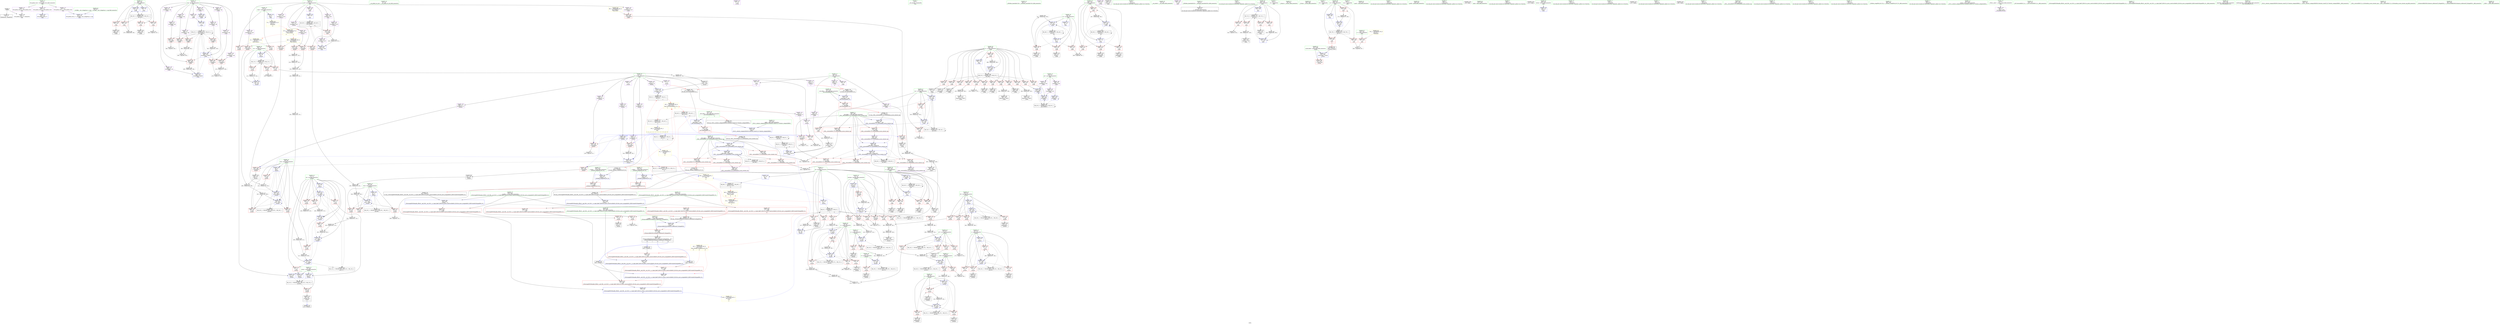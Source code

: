 digraph "SVFG" {
	label="SVFG";

	Node0x5568e47c6cf0 [shape=record,color=grey,label="{NodeID: 0\nNullPtr}"];
	Node0x5568e47c6cf0 -> Node0x5568e47fd920[style=solid];
	Node0x5568e47c6cf0 -> Node0x5568e480cac0[style=solid];
	Node0x5568e480eb70 [shape=record,color=blue,label="{NodeID: 360\n343\<--370\ni\<--inc\n_Z2bfv\n}"];
	Node0x5568e480eb70 -> Node0x5568e483ee10[style=dashed];
	Node0x5568e480a710 [shape=record,color=red,label="{NodeID: 277\n383\<--382\n\<--arrayidx8\n_Z2bfv\n}"];
	Node0x5568e480a710 -> Node0x5568e4807880[style=solid];
	Node0x5568e47fe4e0 [shape=record,color=red,label="{NodeID: 194\n102\<--69\n\<--cur\n_Z4calcv\n}"];
	Node0x5568e47fe4e0 -> Node0x5568e4818790[style=solid];
	Node0x5568e47fadd0 [shape=record,color=black,label="{NodeID: 111\n411\<--410\nidxprom24\<--add23\n_Z2bfv\n}"];
	Node0x5568e47f9850 [shape=record,color=green,label="{NodeID: 28\n42\<--43\n__cxx_global_var_init\<--__cxx_global_var_init_field_insensitive\n}"];
	Node0x5568e4852000 [shape=record,color=yellow,style=double,label="{NodeID: 720\n8V_2 = CSCHI(MR_8V_1)\npts\{28 \}\nCS[]|{<s0>8}}"];
	Node0x5568e4852000:s0 -> Node0x5568e4852480[style=dashed,color=blue];
	Node0x5568e483b210 [shape=record,color=black,label="{NodeID: 554\nMR_36V_2 = PHI(MR_36V_4, MR_36V_1, MR_36V_1, )\npts\{94 \}\n}"];
	Node0x5568e4817b90 [shape=record,color=grey,label="{NodeID: 471\n220 = Binary(219, 218, )\n}"];
	Node0x5568e4817b90 -> Node0x5568e480dc00[style=solid];
	Node0x5568e4804510 [shape=record,color=blue,label="{NodeID: 388\n583\<--608\n__first.addr\<--incdec.ptr2\n_ZSt9__reverseIPiEvT_S1_St26random_access_iterator_tag\n}"];
	Node0x5568e4804510 -> Node0x5568e480b750[style=dashed];
	Node0x5568e4804510 -> Node0x5568e480b820[style=dashed];
	Node0x5568e4804510 -> Node0x5568e480b8f0[style=dashed];
	Node0x5568e4804510 -> Node0x5568e4804510[style=dashed];
	Node0x5568e4804510 -> Node0x5568e483fd10[style=dashed];
	Node0x5568e480bdd0 [shape=record,color=red,label="{NodeID: 305\n632\<--626\n\<--__a.addr\n_ZSt9iter_swapIPiS0_EvT_T0_\n|{<s0>13}}"];
	Node0x5568e480bdd0:s0 -> Node0x5568e48757e0[style=solid,color=red];
	Node0x5568e47ffba0 [shape=record,color=red,label="{NodeID: 222\n263\<--87\n\<--bval\n_Z4calcv\n}"];
	Node0x5568e47ffba0 -> Node0x5568e4819690[style=solid];
	Node0x5568e4801660 [shape=record,color=purple,label="{NodeID: 139\n286\<--11\narrayidx74\<--d\n_Z4calcv\n}"];
	Node0x5568e4801660 -> Node0x5568e4808de0[style=solid];
	Node0x5568e47fc0e0 [shape=record,color=green,label="{NodeID: 56\n345\<--346\ni3\<--i3_field_insensitive\n_Z2bfv\n}"];
	Node0x5568e47fc0e0 -> Node0x5568e4809390[style=solid];
	Node0x5568e47fc0e0 -> Node0x5568e4809460[style=solid];
	Node0x5568e47fc0e0 -> Node0x5568e4809530[style=solid];
	Node0x5568e47fc0e0 -> Node0x5568e4809600[style=solid];
	Node0x5568e47fc0e0 -> Node0x5568e48096d0[style=solid];
	Node0x5568e47fc0e0 -> Node0x5568e48097a0[style=solid];
	Node0x5568e47fc0e0 -> Node0x5568e4809870[style=solid];
	Node0x5568e47fc0e0 -> Node0x5568e4809940[style=solid];
	Node0x5568e47fc0e0 -> Node0x5568e4809a10[style=solid];
	Node0x5568e47fc0e0 -> Node0x5568e4809ae0[style=solid];
	Node0x5568e47fc0e0 -> Node0x5568e4809bb0[style=solid];
	Node0x5568e47fc0e0 -> Node0x5568e4809c80[style=solid];
	Node0x5568e47fc0e0 -> Node0x5568e4809d50[style=solid];
	Node0x5568e47fc0e0 -> Node0x5568e480ed10[style=solid];
	Node0x5568e47fc0e0 -> Node0x5568e480f870[style=solid];
	Node0x5568e4843e10 [shape=record,color=black,label="{NodeID: 582\nMR_44V_3 = PHI(MR_44V_4, MR_44V_1, )\npts\{14 28 \}\n|{|<s1>12}}"];
	Node0x5568e4843e10 -> Node0x5568e4840710[style=dashed];
	Node0x5568e4843e10:s1 -> Node0x5568e484b420[style=dashed,color=red];
	Node0x5568e4806500 [shape=record,color=grey,label="{NodeID: 499\n200 = Binary(199, 134, )\n}"];
	Node0x5568e4806500 -> Node0x5568e480d8c0[style=solid];
	Node0x5568e480d580 [shape=record,color=blue,label="{NodeID: 333\n79\<--171\nz\<--sub15\n_Z4calcv\n}"];
	Node0x5568e480d580 -> Node0x5568e47ff110[style=dashed];
	Node0x5568e480d580 -> Node0x5568e47ff1e0[style=dashed];
	Node0x5568e480d580 -> Node0x5568e47ff2b0[style=dashed];
	Node0x5568e480d580 -> Node0x5568e47ff380[style=dashed];
	Node0x5568e480d580 -> Node0x5568e480d650[style=dashed];
	Node0x5568e480d580 -> Node0x5568e48320e0[style=dashed];
	Node0x5568e4809120 [shape=record,color=red,label="{NodeID: 250\n359\<--343\n\<--i\n_Z2bfv\n}"];
	Node0x5568e4809120 -> Node0x5568e47fb840[style=solid];
	Node0x5568e4802d20 [shape=record,color=purple,label="{NodeID: 167\n510\<--31\n\<--.str\n_Z3runi\n}"];
	Node0x5568e47fd920 [shape=record,color=black,label="{NodeID: 84\n2\<--3\ndummyVal\<--dummyVal\n}"];
	Node0x5568e47c1040 [shape=record,color=green,label="{NodeID: 1\n7\<--1\n__dso_handle\<--dummyObj\nGlob }"];
	Node0x5568e480ec40 [shape=record,color=blue,label="{NodeID: 361\n373\<--108\n\<--\n_Z2bfv\n}"];
	Node0x5568e480ec40 -> Node0x5568e4846610[style=dashed];
	Node0x5568e480a7e0 [shape=record,color=red,label="{NodeID: 278\n389\<--388\n\<--arrayidx11\n_Z2bfv\n}"];
	Node0x5568e480a7e0 -> Node0x5568e4817890[style=solid];
	Node0x5568e47fe5b0 [shape=record,color=red,label="{NodeID: 195\n114\<--69\n\<--cur\n_Z4calcv\n}"];
	Node0x5568e47fe5b0 -> Node0x5568e4817a10[style=solid];
	Node0x5568e47faea0 [shape=record,color=black,label="{NodeID: 112\n417\<--416\nconv\<--\n_Z2bfv\n}"];
	Node0x5568e47faea0 -> Node0x5568e480f050[style=solid];
	Node0x5568e47f9950 [shape=record,color=green,label="{NodeID: 29\n46\<--47\n_ZNSt8ios_base4InitC1Ev\<--_ZNSt8ios_base4InitC1Ev_field_insensitive\n}"];
	Node0x5568e48520e0 [shape=record,color=yellow,style=double,label="{NodeID: 721\n44V_2 = CSCHI(MR_44V_1)\npts\{14 28 \}\nCS[]|{<s0>3|<s1>3|<s2>3|<s3>3|<s4>3|<s5>3|<s6>3|<s7>3|<s8>3|<s9>3|<s10>6|<s11>6|<s12>6}}"];
	Node0x5568e48520e0:s0 -> Node0x5568e4808760[style=dashed,color=blue];
	Node0x5568e48520e0:s1 -> Node0x5568e4808830[style=dashed,color=blue];
	Node0x5568e48520e0:s2 -> Node0x5568e48089d0[style=dashed,color=blue];
	Node0x5568e48520e0:s3 -> Node0x5568e4808aa0[style=dashed,color=blue];
	Node0x5568e48520e0:s4 -> Node0x5568e4808c40[style=dashed,color=blue];
	Node0x5568e48520e0:s5 -> Node0x5568e4808de0[style=dashed,color=blue];
	Node0x5568e48520e0:s6 -> Node0x5568e480de70[style=dashed,color=blue];
	Node0x5568e48520e0:s7 -> Node0x5568e480df40[style=dashed,color=blue];
	Node0x5568e48520e0:s8 -> Node0x5568e4836e00[style=dashed,color=blue];
	Node0x5568e48520e0:s9 -> Node0x5568e4852000[style=dashed,color=blue];
	Node0x5568e48520e0:s10 -> Node0x5568e480ab20[style=dashed,color=blue];
	Node0x5568e48520e0:s11 -> Node0x5568e4844310[style=dashed,color=blue];
	Node0x5568e48520e0:s12 -> Node0x5568e4844810[style=dashed,color=blue];
	Node0x5568e4817d10 [shape=record,color=grey,label="{NodeID: 472\n295 = Binary(294, 108, )\n}"];
	Node0x5568e4817d10 -> Node0x5568e480e420[style=solid];
	Node0x5568e48045e0 [shape=record,color=blue,label="{NodeID: 389\n585\<--611\n__last.addr\<--incdec.ptr3\n_ZSt9__reverseIPiEvT_S1_St26random_access_iterator_tag\n}"];
	Node0x5568e48045e0 -> Node0x5568e480bb60[style=dashed];
	Node0x5568e48045e0 -> Node0x5568e480bc30[style=dashed];
	Node0x5568e48045e0 -> Node0x5568e480bd00[style=dashed];
	Node0x5568e48045e0 -> Node0x5568e48045e0[style=dashed];
	Node0x5568e48045e0 -> Node0x5568e4840210[style=dashed];
	Node0x5568e480bea0 [shape=record,color=red,label="{NodeID: 306\n633\<--628\n\<--__b.addr\n_ZSt9iter_swapIPiS0_EvT_T0_\n|{<s0>13}}"];
	Node0x5568e480bea0:s0 -> Node0x5568e48758f0[style=solid,color=red];
	Node0x5568e47ffc70 [shape=record,color=red,label="{NodeID: 223\n298\<--87\n\<--bval\n_Z4calcv\n}"];
	Node0x5568e47ffc70 -> Node0x5568e4807a00[style=solid];
	Node0x5568e4801730 [shape=record,color=purple,label="{NodeID: 140\n150\<--18\narrayidx5\<--p10\n_Z4calcv\n}"];
	Node0x5568e4801730 -> Node0x5568e48085c0[style=solid];
	Node0x5568e47fc1b0 [shape=record,color=green,label="{NodeID: 57\n347\<--348\ncur\<--cur_field_insensitive\n_Z2bfv\n}"];
	Node0x5568e47fc1b0 -> Node0x5568e4809e20[style=solid];
	Node0x5568e47fc1b0 -> Node0x5568e4809ef0[style=solid];
	Node0x5568e47fc1b0 -> Node0x5568e4809fc0[style=solid];
	Node0x5568e47fc1b0 -> Node0x5568e480f050[style=solid];
	Node0x5568e47fc1b0 -> Node0x5568e480f2c0[style=solid];
	Node0x5568e4844310 [shape=record,color=black,label="{NodeID: 583\nMR_4V_2 = PHI(MR_4V_4, MR_4V_1, )\npts\{14 \}\n|{|<s1>6}}"];
	Node0x5568e4844310 -> Node0x5568e4844310[style=dashed];
	Node0x5568e4844310:s1 -> Node0x5568e484ada0[style=dashed,color=red];
	Node0x5568e4806680 [shape=record,color=grey,label="{NodeID: 500\n427 = Binary(426, 108, )\n}"];
	Node0x5568e4806680 -> Node0x5568e480f120[style=solid];
	Node0x5568e480d650 [shape=record,color=blue,label="{NodeID: 334\n79\<--181\nz\<--dec\n_Z4calcv\n}"];
	Node0x5568e480d650 -> Node0x5568e47ff110[style=dashed];
	Node0x5568e480d650 -> Node0x5568e47ff1e0[style=dashed];
	Node0x5568e480d650 -> Node0x5568e47ff2b0[style=dashed];
	Node0x5568e480d650 -> Node0x5568e47ff380[style=dashed];
	Node0x5568e480d650 -> Node0x5568e480d650[style=dashed];
	Node0x5568e480d650 -> Node0x5568e48320e0[style=dashed];
	Node0x5568e48091f0 [shape=record,color=red,label="{NodeID: 251\n364\<--343\n\<--i\n_Z2bfv\n}"];
	Node0x5568e48091f0 -> Node0x5568e47fb910[style=solid];
	Node0x5568e4802df0 [shape=record,color=purple,label="{NodeID: 168\n516\<--33\n\<--.str.1\n_Z3runi\n}"];
	Node0x5568e47fda20 [shape=record,color=black,label="{NodeID: 85\n529\<--16\nmain_ret\<--\nmain\n}"];
	Node0x5568e47f7a00 [shape=record,color=green,label="{NodeID: 2\n9\<--1\n\<--dummyObj\nCan only get source location for instruction, argument, global var or function.}"];
	Node0x5568e480ed10 [shape=record,color=blue,label="{NodeID: 362\n345\<--108\ni3\<--\n_Z2bfv\n}"];
	Node0x5568e480ed10 -> Node0x5568e4845210[style=dashed];
	Node0x5568e480a8b0 [shape=record,color=red,label="{NodeID: 279\n395\<--394\n\<--arrayidx14\n_Z2bfv\n}"];
	Node0x5568e480a8b0 -> Node0x5568e4807580[style=solid];
	Node0x5568e47fe680 [shape=record,color=red,label="{NodeID: 196\n163\<--71\n\<--ret\n_Z4calcv\n}"];
	Node0x5568e47fe680 -> Node0x5568e4815c10[style=solid];
	Node0x5568e47faf70 [shape=record,color=black,label="{NodeID: 113\n425\<--424\nconv29\<--rem\n_Z2bfv\n}"];
	Node0x5568e47faf70 -> Node0x5568e480f1f0[style=solid];
	Node0x5568e47f9a50 [shape=record,color=green,label="{NodeID: 30\n52\<--53\n__cxa_atexit\<--__cxa_atexit_field_insensitive\n}"];
	Node0x5568e4817e90 [shape=record,color=grey,label="{NodeID: 473\n291 = Binary(290, 289, )\n}"];
	Node0x5568e4817e90 -> Node0x5568e480e350[style=solid];
	Node0x5568e48046b0 [shape=record,color=blue,label="{NodeID: 390\n619\<--616\n.addr\<--\n_ZSt19__iterator_categoryIPiENSt15iterator_traitsIT_E17iterator_categoryERKS2_\n}"];
	Node0x5568e480bf70 [shape=record,color=red,label="{NodeID: 307\n649\<--641\n\<--__a.addr\n_ZSt4swapIiENSt9enable_ifIXsr6__and_ISt6__not_ISt15__is_tuple_likeIT_EESt21is_move_constructibleIS3_ESt18is_move_assignableIS3_EEE5valueEvE4typeERS3_SC_\n|{<s0>14}}"];
	Node0x5568e480bf70:s0 -> Node0x5568e4875c50[style=solid,color=red];
	Node0x5568e47ffd40 [shape=record,color=red,label="{NodeID: 224\n301\<--87\n\<--bval\n_Z4calcv\n}"];
	Node0x5568e47ffd40 -> Node0x5568e4816090[style=solid];
	Node0x5568e4801800 [shape=record,color=purple,label="{NodeID: 141\n157\<--18\narrayidx9\<--p10\n_Z4calcv\n}"];
	Node0x5568e4801800 -> Node0x5568e4808690[style=solid];
	Node0x5568e47fc280 [shape=record,color=green,label="{NodeID: 58\n349\<--350\nj\<--j_field_insensitive\n_Z2bfv\n}"];
	Node0x5568e47fc280 -> Node0x5568e480a090[style=solid];
	Node0x5568e47fc280 -> Node0x5568e480a160[style=solid];
	Node0x5568e47fc280 -> Node0x5568e480a230[style=solid];
	Node0x5568e47fc280 -> Node0x5568e480a300[style=solid];
	Node0x5568e47fc280 -> Node0x5568e480f390[style=solid];
	Node0x5568e47fc280 -> Node0x5568e480f530[style=solid];
	Node0x5568e4844810 [shape=record,color=black,label="{NodeID: 584\nMR_8V_2 = PHI(MR_8V_6, MR_8V_1, )\npts\{28 \}\n}"];
	Node0x5568e4844810 -> Node0x5568e4835a00[style=dashed];
	Node0x5568e4844810 -> Node0x5568e4844810[style=dashed];
	Node0x5568e4806800 [shape=record,color=grey,label="{NodeID: 501\n284 = Binary(283, 108, )\n}"];
	Node0x5568e4806800 -> Node0x5568e47fb5d0[style=solid];
	Node0x5568e480d720 [shape=record,color=blue,label="{NodeID: 335\n67\<--192\nretval\<--\n_Z4calcv\n}"];
	Node0x5568e480d720 -> Node0x5568e4836900[style=dashed];
	Node0x5568e48092c0 [shape=record,color=red,label="{NodeID: 252\n369\<--343\n\<--i\n_Z2bfv\n}"];
	Node0x5568e48092c0 -> Node0x5568e4818f10[style=solid];
	Node0x5568e4802ec0 [shape=record,color=purple,label="{NodeID: 169\n562\<--35\n\<--.str.2\nmain\n}"];
	Node0x5568e47fdaf0 [shape=record,color=black,label="{NodeID: 86\n50\<--51\n\<--_ZNSt8ios_base4InitD1Ev\nCan only get source location for instruction, argument, global var or function.}"];
	Node0x5568e47f76c0 [shape=record,color=green,label="{NodeID: 3\n16\<--1\n\<--dummyObj\nCan only get source location for instruction, argument, global var or function.}"];
	Node0x5568e480ede0 [shape=record,color=blue,label="{NodeID: 363\n406\<--402\narrayidx22\<--add19\n_Z2bfv\n}"];
	Node0x5568e480ede0 -> Node0x5568e480abf0[style=dashed];
	Node0x5568e480ede0 -> Node0x5568e480acc0[style=dashed];
	Node0x5568e480ede0 -> Node0x5568e480ad90[style=dashed];
	Node0x5568e480ede0 -> Node0x5568e480f6d0[style=dashed];
	Node0x5568e480ede0 -> Node0x5568e4846610[style=dashed];
	Node0x5568e480a980 [shape=record,color=red,label="{NodeID: 280\n401\<--400\n\<--arrayidx18\n_Z2bfv\n}"];
	Node0x5568e480a980 -> Node0x5568e4819e10[style=solid];
	Node0x5568e47fe750 [shape=record,color=red,label="{NodeID: 197\n192\<--71\n\<--ret\n_Z4calcv\n}"];
	Node0x5568e47fe750 -> Node0x5568e480d720[style=solid];
	Node0x5568e47fb040 [shape=record,color=black,label="{NodeID: 114\n429\<--426\nidxprom31\<--\n_Z2bfv\n}"];
	Node0x5568e47f9b50 [shape=record,color=green,label="{NodeID: 31\n51\<--57\n_ZNSt8ios_base4InitD1Ev\<--_ZNSt8ios_base4InitD1Ev_field_insensitive\n}"];
	Node0x5568e47f9b50 -> Node0x5568e47fdaf0[style=solid];
	Node0x5568e483c110 [shape=record,color=black,label="{NodeID: 557\nMR_74V_3 = PHI(MR_74V_4, MR_74V_2, )\npts\{533 \}\n}"];
	Node0x5568e483c110 -> Node0x5568e480af30[style=dashed];
	Node0x5568e483c110 -> Node0x5568e480b000[style=dashed];
	Node0x5568e483c110 -> Node0x5568e480b0d0[style=dashed];
	Node0x5568e483c110 -> Node0x5568e480b1a0[style=dashed];
	Node0x5568e483c110 -> Node0x5568e480fd50[style=dashed];
	Node0x5568e4818010 [shape=record,color=grey,label="{NodeID: 474\n289 = Binary(280, 288, )\n}"];
	Node0x5568e4818010 -> Node0x5568e4817e90[style=solid];
	Node0x5568e4804780 [shape=record,color=blue,label="{NodeID: 391\n626\<--624\n__a.addr\<--__a\n_ZSt9iter_swapIPiS0_EvT_T0_\n}"];
	Node0x5568e4804780 -> Node0x5568e480bdd0[style=dashed];
	Node0x5568e480c040 [shape=record,color=red,label="{NodeID: 308\n658\<--641\n\<--__a.addr\n_ZSt4swapIiENSt9enable_ifIXsr6__and_ISt6__not_ISt15__is_tuple_likeIT_EESt21is_move_constructibleIS3_ESt18is_move_assignableIS3_EEE5valueEvE4typeERS3_SC_\n}"];
	Node0x5568e480c040 -> Node0x5568e4804b90[style=solid];
	Node0x5568e47ffe10 [shape=record,color=red,label="{NodeID: 225\n226\<--89\n\<--y\n_Z4calcv\n}"];
	Node0x5568e47ffe10 -> Node0x5568e47fe1a0[style=solid];
	Node0x5568e48018d0 [shape=record,color=purple,label="{NodeID: 142\n217\<--18\narrayidx37\<--p10\n_Z4calcv\n}"];
	Node0x5568e48018d0 -> Node0x5568e4808900[style=solid];
	Node0x5568e47fc350 [shape=record,color=green,label="{NodeID: 59\n351\<--352\nk\<--k_field_insensitive\n_Z2bfv\n}"];
	Node0x5568e47fc350 -> Node0x5568e480a3d0[style=solid];
	Node0x5568e47fc350 -> Node0x5568e480a4a0[style=solid];
	Node0x5568e47fc350 -> Node0x5568e480a570[style=solid];
	Node0x5568e47fc350 -> Node0x5568e480a640[style=solid];
	Node0x5568e47fc350 -> Node0x5568e480f460[style=solid];
	Node0x5568e47fc350 -> Node0x5568e480f600[style=solid];
	Node0x5568e4844d10 [shape=record,color=black,label="{NodeID: 585\nMR_48V_2 = PHI(MR_48V_6, MR_48V_1, )\npts\{30 \}\n}"];
	Node0x5568e4844d10 -> Node0x5568e480ef80[style=dashed];
	Node0x5568e4844d10 -> Node0x5568e4844d10[style=dashed];
	Node0x5568e4806980 [shape=record,color=grey,label="{NodeID: 502\n434 = Binary(433, 104, )\n}"];
	Node0x5568e4806980 -> Node0x5568e480f2c0[style=solid];
	Node0x5568e480d7f0 [shape=record,color=blue,label="{NodeID: 336\n71\<--196\nret\<--inc26\n_Z4calcv\n}"];
	Node0x5568e480d7f0 -> Node0x5568e47fe8f0[style=dashed];
	Node0x5568e480d7f0 -> Node0x5568e47fe9c0[style=dashed];
	Node0x5568e480d7f0 -> Node0x5568e480e4f0[style=dashed];
	Node0x5568e480d7f0 -> Node0x5568e480e5c0[style=dashed];
	Node0x5568e4809390 [shape=record,color=red,label="{NodeID: 253\n377\<--345\n\<--i3\n_Z2bfv\n}"];
	Node0x5568e4809390 -> Node0x5568e481e3a0[style=solid];
	Node0x5568e4802f90 [shape=record,color=purple,label="{NodeID: 170\n676\<--37\nllvm.global_ctors_0\<--llvm.global_ctors\nGlob }"];
	Node0x5568e4802f90 -> Node0x5568e480c8c0[style=solid];
	Node0x5568e47fdbf0 [shape=record,color=black,label="{NodeID: 87\n105\<--103\nconv\<--rem\n_Z4calcv\n}"];
	Node0x5568e47fdbf0 -> Node0x5568e480ce30[style=solid];
	Node0x5568e47f7750 [shape=record,color=green,label="{NodeID: 4\n31\<--1\n.str\<--dummyObj\nGlob }"];
	Node0x5568e4815790 [shape=record,color=grey,label="{NodeID: 447\n196 = Binary(195, 153, )\n}"];
	Node0x5568e4815790 -> Node0x5568e480d7f0[style=solid];
	Node0x5568e480eeb0 [shape=record,color=blue,label="{NodeID: 364\n412\<--408\narrayidx25\<--\n_Z2bfv\n}"];
	Node0x5568e480eeb0 -> Node0x5568e480f7a0[style=dashed];
	Node0x5568e480eeb0 -> Node0x5568e4846b10[style=dashed];
	Node0x5568e480aa50 [shape=record,color=red,label="{NodeID: 281\n453\<--452\n\<--arrayidx39\n_Z2bfv\n}"];
	Node0x5568e480aa50 -> Node0x5568e4816b10[style=solid];
	Node0x5568e47fe820 [shape=record,color=red,label="{NodeID: 198\n195\<--71\n\<--ret\n_Z4calcv\n}"];
	Node0x5568e47fe820 -> Node0x5568e4815790[style=solid];
	Node0x5568e4800360 [shape=record,color=black,label="{NodeID: 115\n438\<--437\nidx.ext\<--\n_Z2bfv\n}"];
	Node0x5568e47f9c50 [shape=record,color=green,label="{NodeID: 32\n64\<--65\n_Z4calcv\<--_Z4calcv_field_insensitive\n}"];
	Node0x5568e4852480 [shape=record,color=yellow,style=double,label="{NodeID: 724\n69V_2 = CSCHI(MR_69V_1)\npts\{14 17 28 \}\nCS[]|{<s0>11}}"];
	Node0x5568e4852480:s0 -> Node0x5568e4842510[style=dashed,color=blue];
	Node0x5568e483c610 [shape=record,color=black,label="{NodeID: 558\nMR_38V_3 = PHI(MR_38V_4, MR_38V_2, )\npts\{200000 \}\n|{|<s2>11}}"];
	Node0x5568e483c610 -> Node0x5568e480b5b0[style=dashed];
	Node0x5568e483c610 -> Node0x5568e480fc80[style=dashed];
	Node0x5568e483c610:s2 -> Node0x5568e4838180[style=dashed,color=red];
	Node0x5568e4818190 [shape=record,color=grey,label="{NodeID: 475\n499 = Binary(498, 108, )\n}"];
	Node0x5568e4818190 -> Node0x5568e480f870[style=solid];
	Node0x5568e4804850 [shape=record,color=blue,label="{NodeID: 392\n628\<--625\n__b.addr\<--__b\n_ZSt9iter_swapIPiS0_EvT_T0_\n}"];
	Node0x5568e4804850 -> Node0x5568e480bea0[style=dashed];
	Node0x5568e480c110 [shape=record,color=red,label="{NodeID: 309\n655\<--643\n\<--__b.addr\n_ZSt4swapIiENSt9enable_ifIXsr6__and_ISt6__not_ISt15__is_tuple_likeIT_EESt21is_move_constructibleIS3_ESt18is_move_assignableIS3_EEE5valueEvE4typeERS3_SC_\n|{<s0>15}}"];
	Node0x5568e480c110:s0 -> Node0x5568e4875c50[style=solid,color=red];
	Node0x5568e47ffee0 [shape=record,color=red,label="{NodeID: 226\n232\<--89\n\<--y\n_Z4calcv\n}"];
	Node0x5568e47ffee0 -> Node0x5568e47fe270[style=solid];
	Node0x5568e47ffee0 -> Node0x5568e4818c10[style=solid];
	Node0x5568e48019a0 [shape=record,color=purple,label="{NodeID: 143\n255\<--18\narrayidx57\<--p10\n_Z4calcv\n}"];
	Node0x5568e48019a0 -> Node0x5568e4808b70[style=solid];
	Node0x5568e47fc420 [shape=record,color=green,label="{NodeID: 60\n503\<--504\n_Z3runi\<--_Z3runi_field_insensitive\n}"];
	Node0x5568e4845210 [shape=record,color=black,label="{NodeID: 586\nMR_52V_3 = PHI(MR_52V_4, MR_52V_2, )\npts\{346 \}\n}"];
	Node0x5568e4845210 -> Node0x5568e4809390[style=dashed];
	Node0x5568e4845210 -> Node0x5568e4809460[style=dashed];
	Node0x5568e4845210 -> Node0x5568e4809530[style=dashed];
	Node0x5568e4845210 -> Node0x5568e4809600[style=dashed];
	Node0x5568e4845210 -> Node0x5568e48096d0[style=dashed];
	Node0x5568e4845210 -> Node0x5568e48097a0[style=dashed];
	Node0x5568e4845210 -> Node0x5568e4809870[style=dashed];
	Node0x5568e4845210 -> Node0x5568e4809940[style=dashed];
	Node0x5568e4845210 -> Node0x5568e4809a10[style=dashed];
	Node0x5568e4845210 -> Node0x5568e4809ae0[style=dashed];
	Node0x5568e4845210 -> Node0x5568e4809bb0[style=dashed];
	Node0x5568e4845210 -> Node0x5568e4809c80[style=dashed];
	Node0x5568e4845210 -> Node0x5568e4809d50[style=dashed];
	Node0x5568e4845210 -> Node0x5568e480f870[style=dashed];
	Node0x5568e4806b00 [shape=record,color=grey,label="{NodeID: 503\n424 = Binary(423, 104, )\n}"];
	Node0x5568e4806b00 -> Node0x5568e47faf70[style=solid];
	Node0x5568e480d8c0 [shape=record,color=blue,label="{NodeID: 337\n81\<--200\na27\<--div29\n_Z4calcv\n}"];
	Node0x5568e480d8c0 -> Node0x5568e47ff450[style=dashed];
	Node0x5568e480d8c0 -> Node0x5568e47ff520[style=dashed];
	Node0x5568e480d8c0 -> Node0x5568e47ff5f0[style=dashed];
	Node0x5568e480d8c0 -> Node0x5568e47ff6c0[style=dashed];
	Node0x5568e480d8c0 -> Node0x5568e4839440[style=dashed];
	Node0x5568e4809460 [shape=record,color=red,label="{NodeID: 254\n380\<--345\n\<--i3\n_Z2bfv\n}"];
	Node0x5568e4809460 -> Node0x5568e47fa9c0[style=solid];
	Node0x5568e4803060 [shape=record,color=purple,label="{NodeID: 171\n677\<--37\nllvm.global_ctors_1\<--llvm.global_ctors\nGlob }"];
	Node0x5568e4803060 -> Node0x5568e480c9c0[style=solid];
	Node0x5568e47fdcc0 [shape=record,color=black,label="{NodeID: 88\n110\<--106\nidxprom\<--\n_Z4calcv\n}"];
	Node0x5568e47f7ad0 [shape=record,color=green,label="{NodeID: 5\n33\<--1\n.str.1\<--dummyObj\nGlob }"];
	Node0x5568e4815910 [shape=record,color=grey,label="{NodeID: 448\n160 = Binary(159, 161, )\n}"];
	Node0x5568e4815910 -> Node0x5568e4815d90[style=solid];
	Node0x5568e480ef80 [shape=record,color=blue,label="{NodeID: 365\n29\<--16\nnc\<--\n_Z2bfv\n}"];
	Node0x5568e480ef80 -> Node0x5568e4803f60[style=dashed];
	Node0x5568e480ef80 -> Node0x5568e4804030[style=dashed];
	Node0x5568e480ef80 -> Node0x5568e4804100[style=dashed];
	Node0x5568e480ef80 -> Node0x5568e480f120[style=dashed];
	Node0x5568e480ef80 -> Node0x5568e4844d10[style=dashed];
	Node0x5568e480ab20 [shape=record,color=red,label="{NodeID: 282\n457\<--456\n\<--arrayidx41\n_Z2bfv\n}"];
	Node0x5568e480ab20 -> Node0x5568e4800550[style=solid];
	Node0x5568e47fe8f0 [shape=record,color=red,label="{NodeID: 199\n304\<--71\n\<--ret\n_Z4calcv\n}"];
	Node0x5568e47fe8f0 -> Node0x5568e4815f10[style=solid];
	Node0x5568e48003f0 [shape=record,color=black,label="{NodeID: 116\n451\<--450\nidxprom38\<--\n_Z2bfv\n}"];
	Node0x5568e47f9d50 [shape=record,color=green,label="{NodeID: 33\n67\<--68\nretval\<--retval_field_insensitive\n_Z4calcv\n}"];
	Node0x5568e47f9d50 -> Node0x5568e47fe340[style=solid];
	Node0x5568e47f9d50 -> Node0x5568e480cfd0[style=solid];
	Node0x5568e47f9d50 -> Node0x5568e480d720[style=solid];
	Node0x5568e47f9d50 -> Node0x5568e480e690[style=solid];
	Node0x5568e4818310 [shape=record,color=grey,label="{NodeID: 476\n548 = Binary(547, 108, )\n}"];
	Node0x5568e4818310 -> Node0x5568e4800bd0[style=solid];
	Node0x5568e4804920 [shape=record,color=blue,label="{NodeID: 393\n641\<--639\n__a.addr\<--__a\n_ZSt4swapIiENSt9enable_ifIXsr6__and_ISt6__not_ISt15__is_tuple_likeIT_EESt21is_move_constructibleIS3_ESt18is_move_assignableIS3_EEE5valueEvE4typeERS3_SC_\n}"];
	Node0x5568e4804920 -> Node0x5568e480bf70[style=dashed];
	Node0x5568e4804920 -> Node0x5568e480c040[style=dashed];
	Node0x5568e480c1e0 [shape=record,color=red,label="{NodeID: 310\n662\<--643\n\<--__b.addr\n_ZSt4swapIiENSt9enable_ifIXsr6__and_ISt6__not_ISt15__is_tuple_likeIT_EESt21is_move_constructibleIS3_ESt18is_move_assignableIS3_EEE5valueEvE4typeERS3_SC_\n}"];
	Node0x5568e480c1e0 -> Node0x5568e4804c60[style=solid];
	Node0x5568e47fffb0 [shape=record,color=red,label="{NodeID: 227\n240\<--89\n\<--y\n_Z4calcv\n}"];
	Node0x5568e47fffb0 -> Node0x5568e47fb1c0[style=solid];
	Node0x5568e4801a70 [shape=record,color=purple,label="{NodeID: 144\n279\<--18\narrayidx70\<--p10\n_Z4calcv\n}"];
	Node0x5568e4801a70 -> Node0x5568e4808d10[style=solid];
	Node0x5568e47fc520 [shape=record,color=green,label="{NodeID: 61\n507\<--508\ncasenr.addr\<--casenr.addr_field_insensitive\n_Z3runi\n}"];
	Node0x5568e47fc520 -> Node0x5568e480ae60[style=solid];
	Node0x5568e47fc520 -> Node0x5568e480f940[style=solid];
	Node0x5568e4845710 [shape=record,color=black,label="{NodeID: 587\nMR_54V_2 = PHI(MR_54V_6, MR_54V_1, )\npts\{348 \}\n}"];
	Node0x5568e4845710 -> Node0x5568e480f050[style=dashed];
	Node0x5568e4845710 -> Node0x5568e4845710[style=dashed];
	Node0x5568e4806c80 [shape=record,color=grey,label="{NodeID: 504\n448 = cmp(446, 447, )\n}"];
	Node0x5568e480d990 [shape=record,color=blue,label="{NodeID: 338\n83\<--204\nb30\<--sub31\n_Z4calcv\n}"];
	Node0x5568e480d990 -> Node0x5568e47ff790[style=dashed];
	Node0x5568e480d990 -> Node0x5568e47ff860[style=dashed];
	Node0x5568e480d990 -> Node0x5568e4839910[style=dashed];
	Node0x5568e4809530 [shape=record,color=red,label="{NodeID: 255\n386\<--345\n\<--i3\n_Z2bfv\n}"];
	Node0x5568e4809530 -> Node0x5568e47faa90[style=solid];
	Node0x5568e4803160 [shape=record,color=purple,label="{NodeID: 172\n678\<--37\nllvm.global_ctors_2\<--llvm.global_ctors\nGlob }"];
	Node0x5568e4803160 -> Node0x5568e480cac0[style=solid];
	Node0x5568e47fdd90 [shape=record,color=black,label="{NodeID: 89\n119\<--118\nidx.ext\<--\n_Z4calcv\n}"];
	Node0x5568e47f7b90 [shape=record,color=green,label="{NodeID: 6\n35\<--1\n.str.2\<--dummyObj\nGlob }"];
	Node0x5568e4815a90 [shape=record,color=grey,label="{NodeID: 449\n181 = Binary(180, 182, )\n}"];
	Node0x5568e4815a90 -> Node0x5568e480d650[style=solid];
	Node0x5568e480f050 [shape=record,color=blue,label="{NodeID: 366\n347\<--417\ncur\<--conv\n_Z2bfv\n}"];
	Node0x5568e480f050 -> Node0x5568e4809e20[style=dashed];
	Node0x5568e480f050 -> Node0x5568e4809ef0[style=dashed];
	Node0x5568e480f050 -> Node0x5568e4809fc0[style=dashed];
	Node0x5568e480f050 -> Node0x5568e480f2c0[style=dashed];
	Node0x5568e480f050 -> Node0x5568e4845710[style=dashed];
	Node0x5568e480abf0 [shape=record,color=red,label="{NodeID: 283\n473\<--472\n\<--arrayidx50\n_Z2bfv\n}"];
	Node0x5568e480abf0 -> Node0x5568e4816390[style=solid];
	Node0x5568e47fe9c0 [shape=record,color=red,label="{NodeID: 200\n310\<--71\n\<--ret\n_Z4calcv\n}"];
	Node0x5568e47fe9c0 -> Node0x5568e4817290[style=solid];
	Node0x5568e4800480 [shape=record,color=black,label="{NodeID: 117\n455\<--454\nidxprom40\<--\n_Z2bfv\n}"];
	Node0x5568e47f9e20 [shape=record,color=green,label="{NodeID: 34\n69\<--70\ncur\<--cur_field_insensitive\n_Z4calcv\n}"];
	Node0x5568e47f9e20 -> Node0x5568e47fe410[style=solid];
	Node0x5568e47f9e20 -> Node0x5568e47fe4e0[style=solid];
	Node0x5568e47f9e20 -> Node0x5568e47fe5b0[style=solid];
	Node0x5568e47f9e20 -> Node0x5568e480cc90[style=solid];
	Node0x5568e47f9e20 -> Node0x5568e480cf00[style=solid];
	Node0x5568e4818490 [shape=record,color=grey,label="{NodeID: 477\n146 = Binary(144, 145, )\n}"];
	Node0x5568e4818490 -> Node0x5568e480d310[style=solid];
	Node0x5568e48049f0 [shape=record,color=blue,label="{NodeID: 394\n643\<--640\n__b.addr\<--__b\n_ZSt4swapIiENSt9enable_ifIXsr6__and_ISt6__not_ISt15__is_tuple_likeIT_EESt21is_move_constructibleIS3_ESt18is_move_assignableIS3_EEE5valueEvE4typeERS3_SC_\n}"];
	Node0x5568e48049f0 -> Node0x5568e480c110[style=dashed];
	Node0x5568e48049f0 -> Node0x5568e480c1e0[style=dashed];
	Node0x5568e480c2b0 [shape=record,color=red,label="{NodeID: 311\n653\<--650\n\<--call\n_ZSt4swapIiENSt9enable_ifIXsr6__and_ISt6__not_ISt15__is_tuple_likeIT_EESt21is_move_constructibleIS3_ESt18is_move_assignableIS3_EEE5valueEvE4typeERS3_SC_\n}"];
	Node0x5568e480c2b0 -> Node0x5568e4804ac0[style=solid];
	Node0x5568e4800080 [shape=record,color=red,label="{NodeID: 228\n249\<--91\n\<--i\n_Z4calcv\n}"];
	Node0x5568e4800080 -> Node0x5568e4807700[style=solid];
	Node0x5568e4801b40 [shape=record,color=purple,label="{NodeID: 145\n452\<--18\narrayidx39\<--p10\n_Z2bfv\n}"];
	Node0x5568e4801b40 -> Node0x5568e480aa50[style=solid];
	Node0x5568e47fc5f0 [shape=record,color=green,label="{NodeID: 62\n512\<--513\nscanf\<--scanf_field_insensitive\n}"];
	Node0x5568e4845c10 [shape=record,color=black,label="{NodeID: 588\nMR_56V_2 = PHI(MR_56V_6, MR_56V_1, )\npts\{350 \}\n}"];
	Node0x5568e4845c10 -> Node0x5568e480f390[style=dashed];
	Node0x5568e4845c10 -> Node0x5568e4845c10[style=dashed];
	Node0x5568e4806e00 [shape=record,color=grey,label="{NodeID: 505\n190 = cmp(189, 108, )\n}"];
	Node0x5568e480da60 [shape=record,color=blue,label="{NodeID: 339\n85\<--9\naval\<--\n_Z4calcv\n}"];
	Node0x5568e480da60 -> Node0x5568e47ff930[style=dashed];
	Node0x5568e480da60 -> Node0x5568e47ffa00[style=dashed];
	Node0x5568e480da60 -> Node0x5568e47ffad0[style=dashed];
	Node0x5568e480da60 -> Node0x5568e480dc00[style=dashed];
	Node0x5568e480da60 -> Node0x5568e480e350[style=dashed];
	Node0x5568e480da60 -> Node0x5568e4839e10[style=dashed];
	Node0x5568e4809600 [shape=record,color=red,label="{NodeID: 256\n391\<--345\n\<--i3\n_Z2bfv\n}"];
	Node0x5568e4809600 -> Node0x5568e4819090[style=solid];
	Node0x5568e4803260 [shape=record,color=purple,label="{NodeID: 173\n595\<--594\nincdec.ptr\<--\n_ZSt9__reverseIPiEvT_S1_St26random_access_iterator_tag\n}"];
	Node0x5568e4803260 -> Node0x5568e4804440[style=solid];
	Node0x5568e47fde60 [shape=record,color=black,label="{NodeID: 90\n149\<--148\nidxprom4\<--\n_Z4calcv\n}"];
	Node0x5568e47f8440 [shape=record,color=green,label="{NodeID: 7\n38\<--1\n\<--dummyObj\nCan only get source location for instruction, argument, global var or function.}"];
	Node0x5568e4815c10 [shape=record,color=grey,label="{NodeID: 450\n164 = Binary(163, 162, )\n}"];
	Node0x5568e4815c10 -> Node0x5568e480d3e0[style=solid];
	Node0x5568e480f120 [shape=record,color=blue,label="{NodeID: 367\n29\<--427\nnc\<--inc30\n_Z2bfv\n}"];
	Node0x5568e480f120 -> Node0x5568e4803f60[style=dashed];
	Node0x5568e480f120 -> Node0x5568e4804030[style=dashed];
	Node0x5568e480f120 -> Node0x5568e4804100[style=dashed];
	Node0x5568e480f120 -> Node0x5568e480f120[style=dashed];
	Node0x5568e480f120 -> Node0x5568e4844d10[style=dashed];
	Node0x5568e480acc0 [shape=record,color=red,label="{NodeID: 284\n478\<--477\n\<--arrayidx53\n_Z2bfv\n}"];
	Node0x5568e480acc0 -> Node0x5568e4807400[style=solid];
	Node0x5568e47fea90 [shape=record,color=red,label="{NodeID: 201\n313\<--71\n\<--ret\n_Z4calcv\n}"];
	Node0x5568e47fea90 -> Node0x5568e480e690[style=solid];
	Node0x5568e4800550 [shape=record,color=black,label="{NodeID: 118\n458\<--457\nconv42\<--\n_Z2bfv\n}"];
	Node0x5568e4800550 -> Node0x5568e4816b10[style=solid];
	Node0x5568e47f9ef0 [shape=record,color=green,label="{NodeID: 35\n71\<--72\nret\<--ret_field_insensitive\n_Z4calcv\n}"];
	Node0x5568e47f9ef0 -> Node0x5568e47fe680[style=solid];
	Node0x5568e47f9ef0 -> Node0x5568e47fe750[style=solid];
	Node0x5568e47f9ef0 -> Node0x5568e47fe820[style=solid];
	Node0x5568e47f9ef0 -> Node0x5568e47fe8f0[style=solid];
	Node0x5568e47f9ef0 -> Node0x5568e47fe9c0[style=solid];
	Node0x5568e47f9ef0 -> Node0x5568e47fea90[style=solid];
	Node0x5568e47f9ef0 -> Node0x5568e480d0a0[style=solid];
	Node0x5568e47f9ef0 -> Node0x5568e480d3e0[style=solid];
	Node0x5568e47f9ef0 -> Node0x5568e480d7f0[style=solid];
	Node0x5568e47f9ef0 -> Node0x5568e480e4f0[style=solid];
	Node0x5568e47f9ef0 -> Node0x5568e480e5c0[style=solid];
	Node0x5568e48528a0 [shape=record,color=yellow,style=double,label="{NodeID: 727\n44V_2 = CSCHI(MR_44V_1)\npts\{14 28 \}\nCS[]|{<s0>12}}"];
	Node0x5568e48528a0:s0 -> Node0x5568e4843e10[style=dashed,color=blue];
	Node0x5568e4837bb0 [shape=record,color=yellow,style=double,label="{NodeID: 644\n38V_1 = ENCHI(MR_38V_0)\npts\{200000 \}\nFun[_Z2bfv]}"];
	Node0x5568e4837bb0 -> Node0x5568e480aa50[style=dashed];
	Node0x5568e4818610 [shape=record,color=grey,label="{NodeID: 478\n142 = Binary(141, 134, )\n}"];
	Node0x5568e4818610 -> Node0x5568e480d240[style=solid];
	Node0x5568e4804ac0 [shape=record,color=blue,label="{NodeID: 395\n645\<--653\n__tmp\<--\n_ZSt4swapIiENSt9enable_ifIXsr6__and_ISt6__not_ISt15__is_tuple_likeIT_EESt21is_move_constructibleIS3_ESt18is_move_assignableIS3_EEE5valueEvE4typeERS3_SC_\n}"];
	Node0x5568e4804ac0 -> Node0x5568e480c380[style=dashed];
	Node0x5568e4804ac0 -> Node0x5568e480c450[style=dashed];
	Node0x5568e480c380 [shape=record,color=red,label="{NodeID: 312\n657\<--656\n\<--call1\n_ZSt4swapIiENSt9enable_ifIXsr6__and_ISt6__not_ISt15__is_tuple_likeIT_EESt21is_move_constructibleIS3_ESt18is_move_assignableIS3_EEE5valueEvE4typeERS3_SC_\n}"];
	Node0x5568e480c380 -> Node0x5568e4804b90[style=solid];
	Node0x5568e4800150 [shape=record,color=red,label="{NodeID: 229\n253\<--91\n\<--i\n_Z4calcv\n}"];
	Node0x5568e4800150 -> Node0x5568e47fb290[style=solid];
	Node0x5568e4801c10 [shape=record,color=purple,label="{NodeID: 146\n539\<--18\n\<--p10\nmain\n}"];
	Node0x5568e4801c10 -> Node0x5568e480fae0[style=solid];
	Node0x5568e47fc6f0 [shape=record,color=green,label="{NodeID: 63\n518\<--519\nprintf\<--printf_field_insensitive\n}"];
	Node0x5568e4846110 [shape=record,color=black,label="{NodeID: 589\nMR_58V_2 = PHI(MR_58V_6, MR_58V_1, )\npts\{352 \}\n}"];
	Node0x5568e4846110 -> Node0x5568e480f460[style=dashed];
	Node0x5568e4846110 -> Node0x5568e4846110[style=dashed];
	Node0x5568e4806f80 [shape=record,color=grey,label="{NodeID: 506\n186 = cmp(185, 16, )\n}"];
	Node0x5568e480db30 [shape=record,color=blue,label="{NodeID: 340\n87\<--9\nbval\<--\n_Z4calcv\n}"];
	Node0x5568e480db30 -> Node0x5568e47ffba0[style=dashed];
	Node0x5568e480db30 -> Node0x5568e47ffc70[style=dashed];
	Node0x5568e480db30 -> Node0x5568e47ffd40[style=dashed];
	Node0x5568e480db30 -> Node0x5568e480e0e0[style=dashed];
	Node0x5568e480db30 -> Node0x5568e483a310[style=dashed];
	Node0x5568e48096d0 [shape=record,color=red,label="{NodeID: 257\n398\<--345\n\<--i3\n_Z2bfv\n}"];
	Node0x5568e48096d0 -> Node0x5568e47fac30[style=solid];
	Node0x5568e4803330 [shape=record,color=purple,label="{NodeID: 174\n608\<--607\nincdec.ptr2\<--\n_ZSt9__reverseIPiEvT_S1_St26random_access_iterator_tag\n}"];
	Node0x5568e4803330 -> Node0x5568e4804510[style=solid];
	Node0x5568e47fdf30 [shape=record,color=black,label="{NodeID: 91\n156\<--155\nidxprom8\<--\n_Z4calcv\n}"];
	Node0x5568e47f84d0 [shape=record,color=green,label="{NodeID: 8\n104\<--1\n\<--dummyObj\nCan only get source location for instruction, argument, global var or function.}"];
	Node0x5568e4815d90 [shape=record,color=grey,label="{NodeID: 451\n162 = Binary(160, 153, )\n}"];
	Node0x5568e4815d90 -> Node0x5568e4815c10[style=solid];
	Node0x5568e480f1f0 [shape=record,color=blue,label="{NodeID: 368\n430\<--425\narrayidx32\<--conv29\n_Z2bfv\n}"];
	Node0x5568e480f1f0 -> Node0x5568e4835a00[style=dashed];
	Node0x5568e480ad90 [shape=record,color=red,label="{NodeID: 285\n484\<--483\n\<--arrayidx57\n_Z2bfv\n}"];
	Node0x5568e480ad90 -> Node0x5568e4817710[style=solid];
	Node0x5568e47feb60 [shape=record,color=red,label="{NodeID: 202\n136\<--73\n\<--havelen\n_Z4calcv\n}"];
	Node0x5568e47feb60 -> Node0x5568e481e260[style=solid];
	Node0x5568e4800620 [shape=record,color=black,label="{NodeID: 119\n461\<--460\nconv43\<--\n_Z2bfv\n}"];
	Node0x5568e4800620 -> Node0x5568e4816e10[style=solid];
	Node0x5568e47f9fc0 [shape=record,color=green,label="{NodeID: 36\n73\<--74\nhavelen\<--havelen_field_insensitive\n_Z4calcv\n}"];
	Node0x5568e47f9fc0 -> Node0x5568e47feb60[style=solid];
	Node0x5568e47f9fc0 -> Node0x5568e47fec30[style=solid];
	Node0x5568e47f9fc0 -> Node0x5568e47fed00[style=solid];
	Node0x5568e47f9fc0 -> Node0x5568e47fedd0[style=solid];
	Node0x5568e47f9fc0 -> Node0x5568e480d170[style=solid];
	Node0x5568e47f9fc0 -> Node0x5568e480d4b0[style=solid];
	Node0x5568e42740d0 [shape=record,color=black,label="{NodeID: 728\n49 = PHI()\n}"];
	Node0x5568e4818790 [shape=record,color=grey,label="{NodeID: 479\n103 = Binary(102, 104, )\n}"];
	Node0x5568e4818790 -> Node0x5568e47fdbf0[style=solid];
	Node0x5568e4804b90 [shape=record,color=blue,label="{NodeID: 396\n658\<--657\n\<--\n_ZSt4swapIiENSt9enable_ifIXsr6__and_ISt6__not_ISt15__is_tuple_likeIT_EESt21is_move_constructibleIS3_ESt18is_move_assignableIS3_EEE5valueEvE4typeERS3_SC_\n}"];
	Node0x5568e4804b90 -> Node0x5568e480c450[style=dashed];
	Node0x5568e4804b90 -> Node0x5568e4804c60[style=dashed];
	Node0x5568e480c450 [shape=record,color=red,label="{NodeID: 313\n661\<--660\n\<--call2\n_ZSt4swapIiENSt9enable_ifIXsr6__and_ISt6__not_ISt15__is_tuple_likeIT_EESt21is_move_constructibleIS3_ESt18is_move_assignableIS3_EEE5valueEvE4typeERS3_SC_\n}"];
	Node0x5568e480c450 -> Node0x5568e4804c60[style=solid];
	Node0x5568e4800220 [shape=record,color=red,label="{NodeID: 230\n257\<--91\n\<--i\n_Z4calcv\n}"];
	Node0x5568e4800220 -> Node0x5568e47fb360[style=solid];
	Node0x5568e4801ce0 [shape=record,color=purple,label="{NodeID: 147\n550\<--18\narrayidx\<--p10\nmain\n}"];
	Node0x5568e4801ce0 -> Node0x5568e480b5b0[style=solid];
	Node0x5568e47fc7f0 [shape=record,color=green,label="{NodeID: 64\n527\<--528\nmain\<--main_field_insensitive\n}"];
	Node0x5568e4846610 [shape=record,color=black,label="{NodeID: 590\nMR_61V_5 = PHI(MR_61V_10, MR_61V_4, )\npts\{230000 \}\n}"];
	Node0x5568e4846610 -> Node0x5568e480a710[style=dashed];
	Node0x5568e4846610 -> Node0x5568e480a7e0[style=dashed];
	Node0x5568e4846610 -> Node0x5568e480a8b0[style=dashed];
	Node0x5568e4846610 -> Node0x5568e480a980[style=dashed];
	Node0x5568e4846610 -> Node0x5568e480abf0[style=dashed];
	Node0x5568e4846610 -> Node0x5568e480acc0[style=dashed];
	Node0x5568e4846610 -> Node0x5568e480ad90[style=dashed];
	Node0x5568e4846610 -> Node0x5568e480ede0[style=dashed];
	Node0x5568e4846610 -> Node0x5568e480f6d0[style=dashed];
	Node0x5568e4846610 -> Node0x5568e4846610[style=dashed];
	Node0x5568e4807100 [shape=record,color=grey,label="{NodeID: 507\n178 = cmp(177, 16, )\n}"];
	Node0x5568e480dc00 [shape=record,color=blue,label="{NodeID: 341\n85\<--220\naval\<--add38\n_Z4calcv\n}"];
	Node0x5568e480dc00 -> Node0x5568e47ffa00[style=dashed];
	Node0x5568e480dc00 -> Node0x5568e47ffad0[style=dashed];
	Node0x5568e480dc00 -> Node0x5568e480e350[style=dashed];
	Node0x5568e480dc00 -> Node0x5568e4839e10[style=dashed];
	Node0x5568e48097a0 [shape=record,color=red,label="{NodeID: 258\n403\<--345\n\<--i3\n_Z2bfv\n}"];
	Node0x5568e48097a0 -> Node0x5568e4806380[style=solid];
	Node0x5568e4803400 [shape=record,color=purple,label="{NodeID: 175\n611\<--610\nincdec.ptr3\<--\n_ZSt9__reverseIPiEvT_S1_St26random_access_iterator_tag\n}"];
	Node0x5568e4803400 -> Node0x5568e48045e0[style=solid];
	Node0x5568e47fe000 [shape=record,color=black,label="{NodeID: 92\n175\<--174\nidxprom17\<--\n_Z4calcv\n}"];
	Node0x5568e47f8590 [shape=record,color=green,label="{NodeID: 9\n108\<--1\n\<--dummyObj\nCan only get source location for instruction, argument, global var or function.}"];
	Node0x5568e484a480 [shape=record,color=yellow,style=double,label="{NodeID: 618\n38V_1 = ENCHI(MR_38V_0)\npts\{200000 \}\nFun[_Z4calcv]}"];
	Node0x5568e484a480 -> Node0x5568e48085c0[style=dashed];
	Node0x5568e484a480 -> Node0x5568e4808690[style=dashed];
	Node0x5568e484a480 -> Node0x5568e4808900[style=dashed];
	Node0x5568e484a480 -> Node0x5568e4808b70[style=dashed];
	Node0x5568e484a480 -> Node0x5568e4808d10[style=dashed];
	Node0x5568e4815f10 [shape=record,color=grey,label="{NodeID: 452\n305 = Binary(304, 303, )\n}"];
	Node0x5568e4815f10 -> Node0x5568e480e4f0[style=solid];
	Node0x5568e480f2c0 [shape=record,color=blue,label="{NodeID: 369\n347\<--434\ncur\<--div\n_Z2bfv\n}"];
	Node0x5568e480f2c0 -> Node0x5568e4809e20[style=dashed];
	Node0x5568e480f2c0 -> Node0x5568e4809ef0[style=dashed];
	Node0x5568e480f2c0 -> Node0x5568e4809fc0[style=dashed];
	Node0x5568e480f2c0 -> Node0x5568e480f2c0[style=dashed];
	Node0x5568e480f2c0 -> Node0x5568e4845710[style=dashed];
	Node0x5568e480ae60 [shape=record,color=red,label="{NodeID: 286\n514\<--507\n\<--casenr.addr\n_Z3runi\n}"];
	Node0x5568e47fec30 [shape=record,color=red,label="{NodeID: 203\n140\<--73\n\<--havelen\n_Z4calcv\n}"];
	Node0x5568e47fec30 -> Node0x5568e4818a90[style=solid];
	Node0x5568e48006f0 [shape=record,color=black,label="{NodeID: 120\n463\<--462\nconv45\<--add44\n_Z2bfv\n}"];
	Node0x5568e48006f0 -> Node0x5568e480f530[style=solid];
	Node0x5568e47fa090 [shape=record,color=green,label="{NodeID: 37\n75\<--76\na\<--a_field_insensitive\n_Z4calcv\n}"];
	Node0x5568e47fa090 -> Node0x5568e47feea0[style=solid];
	Node0x5568e47fa090 -> Node0x5568e47fef70[style=solid];
	Node0x5568e47fa090 -> Node0x5568e480d240[style=solid];
	Node0x5568e48724c0 [shape=record,color=black,label="{NodeID: 729\n511 = PHI()\n}"];
	Node0x5568e4818910 [shape=record,color=grey,label="{NodeID: 480\n107 = Binary(106, 108, )\n}"];
	Node0x5568e4818910 -> Node0x5568e480cd60[style=solid];
	Node0x5568e4804c60 [shape=record,color=blue,label="{NodeID: 397\n662\<--661\n\<--\n_ZSt4swapIiENSt9enable_ifIXsr6__and_ISt6__not_ISt15__is_tuple_likeIT_EESt21is_move_constructibleIS3_ESt18is_move_assignableIS3_EEE5valueEvE4typeERS3_SC_\n|{<s0>13}}"];
	Node0x5568e4804c60:s0 -> Node0x5568e48528a0[style=dashed,color=blue];
	Node0x5568e480c520 [shape=record,color=red,label="{NodeID: 314\n670\<--667\n\<--__t.addr\n_ZSt4moveIRiEONSt16remove_referenceIT_E4typeEOS2_\n}"];
	Node0x5568e480c520 -> Node0x5568e4800d70[style=solid];
	Node0x5568e48081f0 [shape=record,color=red,label="{NodeID: 231\n267\<--91\n\<--i\n_Z4calcv\n}"];
	Node0x5568e48081f0 -> Node0x5568e4819810[style=solid];
	Node0x5568e4801db0 [shape=record,color=purple,label="{NodeID: 148\n555\<--18\narrayidx2\<--p10\nmain\n}"];
	Node0x5568e4801db0 -> Node0x5568e480fc80[style=solid];
	Node0x5568e47fc8f0 [shape=record,color=green,label="{NodeID: 65\n530\<--531\nretval\<--retval_field_insensitive\nmain\n}"];
	Node0x5568e47fc8f0 -> Node0x5568e480fa10[style=solid];
	Node0x5568e4846b10 [shape=record,color=black,label="{NodeID: 591\nMR_63V_4 = PHI(MR_63V_9, MR_63V_2, )\npts\{250000 \}\n}"];
	Node0x5568e4846b10 -> Node0x5568e480eeb0[style=dashed];
	Node0x5568e4846b10 -> Node0x5568e480f7a0[style=dashed];
	Node0x5568e4846b10 -> Node0x5568e4846b10[style=dashed];
	Node0x5568e4807280 [shape=record,color=grey,label="{NodeID: 508\n100 = cmp(99, 9, )\n}"];
	Node0x5568e480dcd0 [shape=record,color=blue,label="{NodeID: 342\n89\<--223\ny\<--sub39\n_Z4calcv\n}"];
	Node0x5568e480dcd0 -> Node0x5568e47ffe10[style=dashed];
	Node0x5568e480dcd0 -> Node0x5568e47ffee0[style=dashed];
	Node0x5568e480dcd0 -> Node0x5568e47fffb0[style=dashed];
	Node0x5568e480dcd0 -> Node0x5568e480dda0[style=dashed];
	Node0x5568e480dcd0 -> Node0x5568e483a810[style=dashed];
	Node0x5568e4809870 [shape=record,color=red,label="{NodeID: 259\n408\<--345\n\<--i3\n_Z2bfv\n}"];
	Node0x5568e4809870 -> Node0x5568e480eeb0[style=solid];
	Node0x5568e48034d0 [shape=record,color=purple,label="{NodeID: 176\n121\<--11\nadd.ptr\<--d\n_Z4calcv\n|{<s0>3}}"];
	Node0x5568e48034d0:s0 -> Node0x5568e4875660[style=solid,color=red];
	Node0x5568e47fe0d0 [shape=record,color=black,label="{NodeID: 93\n216\<--215\nidxprom36\<--\n_Z4calcv\n}"];
	Node0x5568e47f8650 [shape=record,color=green,label="{NodeID: 10\n134\<--1\n\<--dummyObj\nCan only get source location for instruction, argument, global var or function.}"];
	Node0x5568e484a560 [shape=record,color=yellow,style=double,label="{NodeID: 619\n2V_1 = ENCHI(MR_2V_0)\npts\{10 \}\nFun[main]|{<s0>11}}"];
	Node0x5568e484a560:s0 -> Node0x5568e4838180[style=dashed,color=red];
	Node0x5568e4816090 [shape=record,color=grey,label="{NodeID: 453\n302 = Binary(301, 153, )\n}"];
	Node0x5568e4816090 -> Node0x5568e4816210[style=solid];
	Node0x5568e480f390 [shape=record,color=blue,label="{NodeID: 370\n349\<--16\nj\<--\n_Z2bfv\n}"];
	Node0x5568e480f390 -> Node0x5568e480a090[style=dashed];
	Node0x5568e480f390 -> Node0x5568e480a160[style=dashed];
	Node0x5568e480f390 -> Node0x5568e480a230[style=dashed];
	Node0x5568e480f390 -> Node0x5568e480a300[style=dashed];
	Node0x5568e480f390 -> Node0x5568e480f530[style=dashed];
	Node0x5568e480f390 -> Node0x5568e4845c10[style=dashed];
	Node0x5568e480af30 [shape=record,color=red,label="{NodeID: 287\n543\<--532\n\<--i\nmain\n}"];
	Node0x5568e480af30 -> Node0x5568e4807e80[style=solid];
	Node0x5568e47fed00 [shape=record,color=red,label="{NodeID: 204\n144\<--73\n\<--havelen\n_Z4calcv\n}"];
	Node0x5568e47fed00 -> Node0x5568e4818490[style=solid];
	Node0x5568e48007c0 [shape=record,color=black,label="{NodeID: 121\n471\<--470\nidxprom49\<--\n_Z2bfv\n}"];
	Node0x5568e47fa160 [shape=record,color=green,label="{NodeID: 38\n77\<--78\nb\<--b_field_insensitive\n_Z4calcv\n}"];
	Node0x5568e47fa160 -> Node0x5568e47ff040[style=solid];
	Node0x5568e47fa160 -> Node0x5568e480d310[style=solid];
	Node0x5568e4874a60 [shape=record,color=black,label="{NodeID: 730\n515 = PHI(66, )\n}"];
	Node0x5568e4818a90 [shape=record,color=grey,label="{NodeID: 481\n141 = Binary(140, 108, )\n}"];
	Node0x5568e4818a90 -> Node0x5568e4818610[style=solid];
	Node0x5568e4804d30 [shape=record,color=blue,label="{NodeID: 398\n667\<--666\n__t.addr\<--__t\n_ZSt4moveIRiEONSt16remove_referenceIT_E4typeEOS2_\n}"];
	Node0x5568e4804d30 -> Node0x5568e480c520[style=dashed];
	Node0x5568e480c5f0 [shape=record,color=blue,label="{NodeID: 315\n8\<--9\nwant\<--\nGlob }"];
	Node0x5568e480c5f0 -> Node0x5568e484a560[style=dashed];
	Node0x5568e4808280 [shape=record,color=red,label="{NodeID: 232\n273\<--93\n\<--i65\n_Z4calcv\n}"];
	Node0x5568e4808280 -> Node0x5568e481e9a0[style=solid];
	Node0x5568e4801e80 [shape=record,color=purple,label="{NodeID: 149\n361\<--21\narrayidx\<--dp\n_Z2bfv\n}"];
	Node0x5568e4801e80 -> Node0x5568e480e9d0[style=solid];
	Node0x5568e47fc9c0 [shape=record,color=green,label="{NodeID: 66\n532\<--533\ni\<--i_field_insensitive\nmain\n}"];
	Node0x5568e47fc9c0 -> Node0x5568e480af30[style=solid];
	Node0x5568e47fc9c0 -> Node0x5568e480b000[style=solid];
	Node0x5568e47fc9c0 -> Node0x5568e480b0d0[style=solid];
	Node0x5568e47fc9c0 -> Node0x5568e480b1a0[style=solid];
	Node0x5568e47fc9c0 -> Node0x5568e480fbb0[style=solid];
	Node0x5568e47fc9c0 -> Node0x5568e480fd50[style=solid];
	Node0x5568e4807400 [shape=record,color=grey,label="{NodeID: 509\n479 = cmp(474, 478, )\n}"];
	Node0x5568e480dda0 [shape=record,color=blue,label="{NodeID: 343\n89\<--233\ny\<--dec45\n_Z4calcv\n}"];
	Node0x5568e480dda0 -> Node0x5568e47ffe10[style=dashed];
	Node0x5568e480dda0 -> Node0x5568e47ffee0[style=dashed];
	Node0x5568e480dda0 -> Node0x5568e47fffb0[style=dashed];
	Node0x5568e480dda0 -> Node0x5568e480dda0[style=dashed];
	Node0x5568e480dda0 -> Node0x5568e483a810[style=dashed];
	Node0x5568e4809940 [shape=record,color=red,label="{NodeID: 260\n409\<--345\n\<--i3\n_Z2bfv\n}"];
	Node0x5568e4809940 -> Node0x5568e4819c90[style=solid];
	Node0x5568e48035a0 [shape=record,color=purple,label="{NodeID: 177\n440\<--26\nadd.ptr\<--c\n_Z2bfv\n|{<s0>6}}"];
	Node0x5568e48035a0:s0 -> Node0x5568e4875660[style=solid,color=red];
	Node0x5568e47fe1a0 [shape=record,color=black,label="{NodeID: 94\n227\<--226\nidxprom41\<--\n_Z4calcv\n}"];
	Node0x5568e47f8750 [shape=record,color=green,label="{NodeID: 11\n153\<--1\n\<--dummyObj\nCan only get source location for instruction, argument, global var or function.}"];
	Node0x5568e4816210 [shape=record,color=grey,label="{NodeID: 454\n303 = Binary(302, 153, )\n}"];
	Node0x5568e4816210 -> Node0x5568e4815f10[style=solid];
	Node0x5568e480f460 [shape=record,color=blue,label="{NodeID: 371\n351\<--16\nk\<--\n_Z2bfv\n}"];
	Node0x5568e480f460 -> Node0x5568e480a3d0[style=dashed];
	Node0x5568e480f460 -> Node0x5568e480a4a0[style=dashed];
	Node0x5568e480f460 -> Node0x5568e480a570[style=dashed];
	Node0x5568e480f460 -> Node0x5568e480a640[style=dashed];
	Node0x5568e480f460 -> Node0x5568e480f600[style=dashed];
	Node0x5568e480f460 -> Node0x5568e4846110[style=dashed];
	Node0x5568e480b000 [shape=record,color=red,label="{NodeID: 288\n547\<--532\n\<--i\nmain\n}"];
	Node0x5568e480b000 -> Node0x5568e4818310[style=solid];
	Node0x5568e47fedd0 [shape=record,color=red,label="{NodeID: 205\n166\<--73\n\<--havelen\n_Z4calcv\n}"];
	Node0x5568e47fedd0 -> Node0x5568e4816690[style=solid];
	Node0x5568e4800890 [shape=record,color=black,label="{NodeID: 122\n476\<--475\nidxprom52\<--\n_Z2bfv\n}"];
	Node0x5568e47fa230 [shape=record,color=green,label="{NodeID: 39\n79\<--80\nz\<--z_field_insensitive\n_Z4calcv\n}"];
	Node0x5568e47fa230 -> Node0x5568e47ff110[style=solid];
	Node0x5568e47fa230 -> Node0x5568e47ff1e0[style=solid];
	Node0x5568e47fa230 -> Node0x5568e47ff2b0[style=solid];
	Node0x5568e47fa230 -> Node0x5568e47ff380[style=solid];
	Node0x5568e47fa230 -> Node0x5568e480d580[style=solid];
	Node0x5568e47fa230 -> Node0x5568e480d650[style=solid];
	Node0x5568e4874c50 [shape=record,color=black,label="{NodeID: 731\n517 = PHI()\n}"];
	Node0x5568e4818c10 [shape=record,color=grey,label="{NodeID: 482\n233 = Binary(232, 182, )\n}"];
	Node0x5568e4818c10 -> Node0x5568e480dda0[style=solid];
	Node0x5568e480c6c0 [shape=record,color=blue,label="{NodeID: 316\n15\<--16\nnd\<--\nGlob }"];
	Node0x5568e480c6c0 -> Node0x5568e4842510[style=dashed];
	Node0x5568e4808350 [shape=record,color=red,label="{NodeID: 233\n277\<--93\n\<--i65\n_Z4calcv\n}"];
	Node0x5568e4808350 -> Node0x5568e47fb500[style=solid];
	Node0x5568e4801f50 [shape=record,color=purple,label="{NodeID: 150\n373\<--21\n\<--dp\n_Z2bfv\n}"];
	Node0x5568e4801f50 -> Node0x5568e480ec40[style=solid];
	Node0x5568e47fca90 [shape=record,color=green,label="{NodeID: 67\n534\<--535\nn\<--n_field_insensitive\nmain\n}"];
	Node0x5568e47fca90 -> Node0x5568e480b270[style=solid];
	Node0x5568e4807580 [shape=record,color=grey,label="{NodeID: 510\n396 = cmp(390, 395, )\n}"];
	Node0x5568e480de70 [shape=record,color=blue,label="{NodeID: 344\n236\<--238\narrayidx47\<--\n_Z4calcv\n}"];
	Node0x5568e480de70 -> Node0x5568e48089d0[style=dashed];
	Node0x5568e480de70 -> Node0x5568e4808aa0[style=dashed];
	Node0x5568e480de70 -> Node0x5568e480de70[style=dashed];
	Node0x5568e480de70 -> Node0x5568e480df40[style=dashed];
	Node0x5568e4809a10 [shape=record,color=red,label="{NodeID: 261\n416\<--345\n\<--i3\n_Z2bfv\n}"];
	Node0x5568e4809a10 -> Node0x5568e47faea0[style=solid];
	Node0x5568e4803670 [shape=record,color=red,label="{NodeID: 178\n96\<--8\n\<--want\n_Z4calcv\n}"];
	Node0x5568e4803670 -> Node0x5568e480cc90[style=solid];
	Node0x5568e47fe270 [shape=record,color=black,label="{NodeID: 95\n235\<--232\nidxprom46\<--\n_Z4calcv\n}"];
	Node0x5568e47f8850 [shape=record,color=green,label="{NodeID: 12\n161\<--1\n\<--dummyObj\nCan only get source location for instruction, argument, global var or function.}"];
	Node0x5568e4835a00 [shape=record,color=black,label="{NodeID: 538\nMR_8V_3 = PHI(MR_8V_4, MR_8V_2, )\npts\{28 \}\n|{|<s1>6}}"];
	Node0x5568e4835a00 -> Node0x5568e480f1f0[style=dashed];
	Node0x5568e4835a00:s1 -> Node0x5568e484ada0[style=dashed,color=red];
	Node0x5568e4816390 [shape=record,color=grey,label="{NodeID: 455\n474 = Binary(473, 108, )\n}"];
	Node0x5568e4816390 -> Node0x5568e4807400[style=solid];
	Node0x5568e480f530 [shape=record,color=blue,label="{NodeID: 372\n349\<--463\nj\<--conv45\n_Z2bfv\n}"];
	Node0x5568e480f530 -> Node0x5568e480a090[style=dashed];
	Node0x5568e480f530 -> Node0x5568e480a160[style=dashed];
	Node0x5568e480f530 -> Node0x5568e480a230[style=dashed];
	Node0x5568e480f530 -> Node0x5568e480a300[style=dashed];
	Node0x5568e480f530 -> Node0x5568e480f530[style=dashed];
	Node0x5568e480f530 -> Node0x5568e4845c10[style=dashed];
	Node0x5568e480b0d0 [shape=record,color=red,label="{NodeID: 289\n553\<--532\n\<--i\nmain\n}"];
	Node0x5568e480b0d0 -> Node0x5568e4800ca0[style=solid];
	Node0x5568e47feea0 [shape=record,color=red,label="{NodeID: 206\n145\<--75\n\<--a\n_Z4calcv\n}"];
	Node0x5568e47feea0 -> Node0x5568e4818490[style=solid];
	Node0x5568e4800960 [shape=record,color=black,label="{NodeID: 123\n482\<--481\nidxprom56\<--\n_Z2bfv\n}"];
	Node0x5568e47fa300 [shape=record,color=green,label="{NodeID: 40\n81\<--82\na27\<--a27_field_insensitive\n_Z4calcv\n}"];
	Node0x5568e47fa300 -> Node0x5568e47ff450[style=solid];
	Node0x5568e47fa300 -> Node0x5568e47ff520[style=solid];
	Node0x5568e47fa300 -> Node0x5568e47ff5f0[style=solid];
	Node0x5568e47fa300 -> Node0x5568e47ff6c0[style=solid];
	Node0x5568e47fa300 -> Node0x5568e480d8c0[style=solid];
	Node0x5568e4874d20 [shape=record,color=black,label="{NodeID: 732\n563 = PHI()\n}"];
	Node0x5568e4838070 [shape=record,color=yellow,style=double,label="{NodeID: 649\n69V_1 = ENCHI(MR_69V_0)\npts\{14 17 28 \}\nFun[_Z3runi]|{<s0>8|<s1>8|<s2>8}}"];
	Node0x5568e4838070:s0 -> Node0x5568e480cbc0[style=dashed,color=red];
	Node0x5568e4838070:s1 -> Node0x5568e4847a10[style=dashed,color=red];
	Node0x5568e4838070:s2 -> Node0x5568e4849760[style=dashed,color=red];
	Node0x5568e483ee10 [shape=record,color=black,label="{NodeID: 566\nMR_50V_3 = PHI(MR_50V_4, MR_50V_2, )\npts\{344 \}\n}"];
	Node0x5568e483ee10 -> Node0x5568e4809050[style=dashed];
	Node0x5568e483ee10 -> Node0x5568e4809120[style=dashed];
	Node0x5568e483ee10 -> Node0x5568e48091f0[style=dashed];
	Node0x5568e483ee10 -> Node0x5568e48092c0[style=dashed];
	Node0x5568e483ee10 -> Node0x5568e480eb70[style=dashed];
	Node0x5568e4818d90 [shape=record,color=grey,label="{NodeID: 483\n244 = Binary(243, 182, )\n}"];
	Node0x5568e4818d90 -> Node0x5568e480df40[style=solid];
	Node0x5568e480c7c0 [shape=record,color=blue,label="{NodeID: 317\n29\<--16\nnc\<--\nGlob }"];
	Node0x5568e4808420 [shape=record,color=red,label="{NodeID: 234\n282\<--93\n\<--i65\n_Z4calcv\n}"];
	Node0x5568e4808420 -> Node0x5568e481a110[style=solid];
	Node0x5568e4802020 [shape=record,color=purple,label="{NodeID: 151\n382\<--21\narrayidx8\<--dp\n_Z2bfv\n}"];
	Node0x5568e4802020 -> Node0x5568e480a710[style=solid];
	Node0x5568e47fcb60 [shape=record,color=green,label="{NodeID: 68\n536\<--537\ni3\<--i3_field_insensitive\nmain\n}"];
	Node0x5568e47fcb60 -> Node0x5568e480b340[style=solid];
	Node0x5568e47fcb60 -> Node0x5568e480b410[style=solid];
	Node0x5568e47fcb60 -> Node0x5568e480b4e0[style=solid];
	Node0x5568e47fcb60 -> Node0x5568e480fe20[style=solid];
	Node0x5568e47fcb60 -> Node0x5568e48041d0[style=solid];
	Node0x5568e4847a10 [shape=record,color=black,label="{NodeID: 594\nMR_4V_2 = PHI(MR_4V_3, MR_4V_1, )\npts\{14 \}\n|{|<s1>3}}"];
	Node0x5568e4847a10 -> Node0x5568e480ce30[style=dashed];
	Node0x5568e4847a10:s1 -> Node0x5568e484ada0[style=dashed,color=red];
	Node0x5568e4807700 [shape=record,color=grey,label="{NodeID: 511\n251 = cmp(249, 250, )\n}"];
	Node0x5568e480df40 [shape=record,color=blue,label="{NodeID: 345\n242\<--244\narrayidx50\<--dec51\n_Z4calcv\n}"];
	Node0x5568e480df40 -> Node0x5568e4808c40[style=dashed];
	Node0x5568e480df40 -> Node0x5568e4808de0[style=dashed];
	Node0x5568e480df40 -> Node0x5568e4836e00[style=dashed];
	Node0x5568e4809ae0 [shape=record,color=red,label="{NodeID: 262\n470\<--345\n\<--i3\n_Z2bfv\n}"];
	Node0x5568e4809ae0 -> Node0x5568e48007c0[style=solid];
	Node0x5568e4803740 [shape=record,color=red,label="{NodeID: 179\n129\<--8\n\<--want\n_Z4calcv\n}"];
	Node0x5568e4803740 -> Node0x5568e480cfd0[style=solid];
	Node0x5568e47fb1c0 [shape=record,color=black,label="{NodeID: 96\n241\<--240\nidxprom49\<--\n_Z4calcv\n}"];
	Node0x5568e47f8950 [shape=record,color=green,label="{NodeID: 13\n182\<--1\n\<--dummyObj\nCan only get source location for instruction, argument, global var or function.}"];
	Node0x5568e484a830 [shape=record,color=yellow,style=double,label="{NodeID: 622\n76V_1 = ENCHI(MR_76V_0)\npts\{535 \}\nFun[main]}"];
	Node0x5568e484a830 -> Node0x5568e480b270[style=dashed];
	Node0x5568e4816510 [shape=record,color=grey,label="{NodeID: 456\n467 = Binary(466, 108, )\n}"];
	Node0x5568e4816510 -> Node0x5568e480f600[style=solid];
	Node0x5568e480f600 [shape=record,color=blue,label="{NodeID: 373\n351\<--467\nk\<--inc47\n_Z2bfv\n}"];
	Node0x5568e480f600 -> Node0x5568e480a3d0[style=dashed];
	Node0x5568e480f600 -> Node0x5568e480a4a0[style=dashed];
	Node0x5568e480f600 -> Node0x5568e480a570[style=dashed];
	Node0x5568e480f600 -> Node0x5568e480a640[style=dashed];
	Node0x5568e480f600 -> Node0x5568e480f600[style=dashed];
	Node0x5568e480f600 -> Node0x5568e4846110[style=dashed];
	Node0x5568e480b1a0 [shape=record,color=red,label="{NodeID: 290\n558\<--532\n\<--i\nmain\n}"];
	Node0x5568e480b1a0 -> Node0x5568e4817590[style=solid];
	Node0x5568e47fef70 [shape=record,color=red,label="{NodeID: 207\n148\<--75\n\<--a\n_Z4calcv\n}"];
	Node0x5568e47fef70 -> Node0x5568e47fde60[style=solid];
	Node0x5568e4800a30 [shape=record,color=black,label="{NodeID: 124\n487\<--486\nidxprom59\<--\n_Z2bfv\n}"];
	Node0x5568e47fa3d0 [shape=record,color=green,label="{NodeID: 41\n83\<--84\nb30\<--b30_field_insensitive\n_Z4calcv\n}"];
	Node0x5568e47fa3d0 -> Node0x5568e47ff790[style=solid];
	Node0x5568e47fa3d0 -> Node0x5568e47ff860[style=solid];
	Node0x5568e47fa3d0 -> Node0x5568e480d990[style=solid];
	Node0x5568e4874df0 [shape=record,color=black,label="{NodeID: 733\n650 = PHI(665, )\n}"];
	Node0x5568e4874df0 -> Node0x5568e480c2b0[style=solid];
	Node0x5568e4838180 [shape=record,color=yellow,style=double,label="{NodeID: 650\n67V_1 = ENCHI(MR_67V_0)\npts\{10 200000 \}\nFun[_Z3runi]|{<s0>8|<s1>8}}"];
	Node0x5568e4838180:s0 -> Node0x5568e4849490[style=dashed,color=red];
	Node0x5568e4838180:s1 -> Node0x5568e484a480[style=dashed,color=red];
	Node0x5568e4818f10 [shape=record,color=grey,label="{NodeID: 484\n370 = Binary(369, 108, )\n}"];
	Node0x5568e4818f10 -> Node0x5568e480eb70[style=solid];
	Node0x5568e480c8c0 [shape=record,color=blue,label="{NodeID: 318\n676\<--38\nllvm.global_ctors_0\<--\nGlob }"];
	Node0x5568e48084f0 [shape=record,color=red,label="{NodeID: 235\n294\<--93\n\<--i65\n_Z4calcv\n}"];
	Node0x5568e48084f0 -> Node0x5568e4817d10[style=solid];
	Node0x5568e48020f0 [shape=record,color=purple,label="{NodeID: 152\n388\<--21\narrayidx11\<--dp\n_Z2bfv\n}"];
	Node0x5568e48020f0 -> Node0x5568e480a7e0[style=solid];
	Node0x5568e47fcc30 [shape=record,color=green,label="{NodeID: 69\n581\<--582\n\<--field_insensitive\n_ZSt9__reverseIPiEvT_S1_St26random_access_iterator_tag\n}"];
	Node0x5568e4847f10 [shape=record,color=black,label="{NodeID: 595\nMR_6V_3 = PHI(MR_6V_4, MR_6V_2, )\npts\{17 \}\n|{|<s10>8}}"];
	Node0x5568e4847f10 -> Node0x5568e4803810[style=dashed];
	Node0x5568e4847f10 -> Node0x5568e48038e0[style=dashed];
	Node0x5568e4847f10 -> Node0x5568e48039b0[style=dashed];
	Node0x5568e4847f10 -> Node0x5568e4803a80[style=dashed];
	Node0x5568e4847f10 -> Node0x5568e4803b50[style=dashed];
	Node0x5568e4847f10 -> Node0x5568e4803c20[style=dashed];
	Node0x5568e4847f10 -> Node0x5568e4803cf0[style=dashed];
	Node0x5568e4847f10 -> Node0x5568e4803dc0[style=dashed];
	Node0x5568e4847f10 -> Node0x5568e4803e90[style=dashed];
	Node0x5568e4847f10 -> Node0x5568e480cd60[style=dashed];
	Node0x5568e4847f10:s10 -> Node0x5568e4852480[style=dashed,color=blue];
	Node0x5568e4807880 [shape=record,color=grey,label="{NodeID: 512\n384 = cmp(383, 363, )\n}"];
	Node0x5568e480e010 [shape=record,color=blue,label="{NodeID: 346\n91\<--16\ni\<--\n_Z4calcv\n}"];
	Node0x5568e480e010 -> Node0x5568e4800080[style=dashed];
	Node0x5568e480e010 -> Node0x5568e4800150[style=dashed];
	Node0x5568e480e010 -> Node0x5568e4800220[style=dashed];
	Node0x5568e480e010 -> Node0x5568e48081f0[style=dashed];
	Node0x5568e480e010 -> Node0x5568e480e1b0[style=dashed];
	Node0x5568e480e010 -> Node0x5568e483ad10[style=dashed];
	Node0x5568e4809bb0 [shape=record,color=red,label="{NodeID: 263\n481\<--345\n\<--i3\n_Z2bfv\n}"];
	Node0x5568e4809bb0 -> Node0x5568e4800960[style=solid];
	Node0x5568e4803810 [shape=record,color=red,label="{NodeID: 180\n106\<--15\n\<--nd\n_Z4calcv\n}"];
	Node0x5568e4803810 -> Node0x5568e47fdcc0[style=solid];
	Node0x5568e4803810 -> Node0x5568e4818910[style=solid];
	Node0x5568e47fb290 [shape=record,color=black,label="{NodeID: 97\n254\<--253\nidxprom56\<--\n_Z4calcv\n}"];
	Node0x5568e47f8a50 [shape=record,color=green,label="{NodeID: 14\n238\<--1\n\<--dummyObj\nCan only get source location for instruction, argument, global var or function.}"];
	Node0x5568e4816690 [shape=record,color=grey,label="{NodeID: 457\n167 = Binary(166, 108, )\n}"];
	Node0x5568e4816690 -> Node0x5568e480d4b0[style=solid];
	Node0x5568e480f6d0 [shape=record,color=blue,label="{NodeID: 374\n488\<--485\narrayidx60\<--add58\n_Z2bfv\n}"];
	Node0x5568e480f6d0 -> Node0x5568e4846610[style=dashed];
	Node0x5568e480b270 [shape=record,color=red,label="{NodeID: 291\n567\<--534\n\<--n\nmain\n}"];
	Node0x5568e480b270 -> Node0x5568e4807b80[style=solid];
	Node0x5568e47ff040 [shape=record,color=red,label="{NodeID: 208\n155\<--77\n\<--b\n_Z4calcv\n}"];
	Node0x5568e47ff040 -> Node0x5568e47fdf30[style=solid];
	Node0x5568e4800b00 [shape=record,color=black,label="{NodeID: 125\n492\<--491\nidxprom61\<--\n_Z2bfv\n}"];
	Node0x5568e47fa4a0 [shape=record,color=green,label="{NodeID: 42\n85\<--86\naval\<--aval_field_insensitive\n_Z4calcv\n}"];
	Node0x5568e47fa4a0 -> Node0x5568e47ff930[style=solid];
	Node0x5568e47fa4a0 -> Node0x5568e47ffa00[style=solid];
	Node0x5568e47fa4a0 -> Node0x5568e47ffad0[style=solid];
	Node0x5568e47fa4a0 -> Node0x5568e480da60[style=solid];
	Node0x5568e47fa4a0 -> Node0x5568e480dc00[style=solid];
	Node0x5568e47fa4a0 -> Node0x5568e480e350[style=solid];
	Node0x5568e4874f50 [shape=record,color=black,label="{NodeID: 734\n656 = PHI(665, )\n}"];
	Node0x5568e4874f50 -> Node0x5568e480c380[style=solid];
	Node0x5568e4819090 [shape=record,color=grey,label="{NodeID: 485\n392 = Binary(391, 108, )\n}"];
	Node0x5568e4819090 -> Node0x5568e47fab60[style=solid];
	Node0x5568e480c9c0 [shape=record,color=blue,label="{NodeID: 319\n677\<--39\nllvm.global_ctors_1\<--_GLOBAL__sub_I_krijgertje_0_1.cpp\nGlob }"];
	Node0x5568e48085c0 [shape=record,color=red,label="{NodeID: 236\n151\<--150\n\<--arrayidx5\n_Z4calcv\n}"];
	Node0x5568e48085c0 -> Node0x5568e4816c90[style=solid];
	Node0x5568e48021c0 [shape=record,color=purple,label="{NodeID: 153\n394\<--21\narrayidx14\<--dp\n_Z2bfv\n}"];
	Node0x5568e48021c0 -> Node0x5568e480a8b0[style=solid];
	Node0x5568e47fcd00 [shape=record,color=green,label="{NodeID: 70\n583\<--584\n__first.addr\<--__first.addr_field_insensitive\n_ZSt9__reverseIPiEvT_S1_St26random_access_iterator_tag\n}"];
	Node0x5568e47fcd00 -> Node0x5568e480b680[style=solid];
	Node0x5568e47fcd00 -> Node0x5568e480b750[style=solid];
	Node0x5568e47fcd00 -> Node0x5568e480b820[style=solid];
	Node0x5568e47fcd00 -> Node0x5568e480b8f0[style=solid];
	Node0x5568e47fcd00 -> Node0x5568e48042a0[style=solid];
	Node0x5568e47fcd00 -> Node0x5568e4804510[style=solid];
	Node0x5568e4848410 [shape=record,color=black,label="{NodeID: 596\nMR_12V_3 = PHI(MR_12V_4, MR_12V_2, )\npts\{70 \}\n}"];
	Node0x5568e4848410 -> Node0x5568e47fe410[style=dashed];
	Node0x5568e4848410 -> Node0x5568e47fe4e0[style=dashed];
	Node0x5568e4848410 -> Node0x5568e47fe5b0[style=dashed];
	Node0x5568e4848410 -> Node0x5568e480cf00[style=dashed];
	Node0x5568e4807a00 [shape=record,color=grey,label="{NodeID: 513\n299 = cmp(298, 153, )\n}"];
	Node0x5568e480e0e0 [shape=record,color=blue,label="{NodeID: 347\n87\<--264\nbval\<--add61\n_Z4calcv\n}"];
	Node0x5568e480e0e0 -> Node0x5568e47ffba0[style=dashed];
	Node0x5568e480e0e0 -> Node0x5568e47ffc70[style=dashed];
	Node0x5568e480e0e0 -> Node0x5568e47ffd40[style=dashed];
	Node0x5568e480e0e0 -> Node0x5568e480e0e0[style=dashed];
	Node0x5568e480e0e0 -> Node0x5568e483a310[style=dashed];
	Node0x5568e4809c80 [shape=record,color=red,label="{NodeID: 264\n490\<--345\n\<--i3\n_Z2bfv\n}"];
	Node0x5568e4809c80 -> Node0x5568e480f7a0[style=solid];
	Node0x5568e48038e0 [shape=record,color=red,label="{NodeID: 181\n118\<--15\n\<--nd\n_Z4calcv\n}"];
	Node0x5568e48038e0 -> Node0x5568e47fdd90[style=solid];
	Node0x5568e47fb360 [shape=record,color=black,label="{NodeID: 98\n258\<--257\nidxprom58\<--\n_Z4calcv\n}"];
	Node0x5568e47f8b50 [shape=record,color=green,label="{NodeID: 15\n357\<--1\n\<--dummyObj\nCan only get source location for instruction, argument, global var or function.}"];
	Node0x5568e4836900 [shape=record,color=black,label="{NodeID: 541\nMR_10V_3 = PHI(MR_10V_5, MR_10V_2, MR_10V_4, )\npts\{68 \}\n}"];
	Node0x5568e4836900 -> Node0x5568e47fe340[style=dashed];
	Node0x5568e4816810 [shape=record,color=grey,label="{NodeID: 458\n154 = Binary(152, 153, )\n}"];
	Node0x5568e4816810 -> Node0x5568e4816f90[style=solid];
	Node0x5568e480f7a0 [shape=record,color=blue,label="{NodeID: 375\n493\<--490\narrayidx62\<--\n_Z2bfv\n}"];
	Node0x5568e480f7a0 -> Node0x5568e4846b10[style=dashed];
	Node0x5568e480b340 [shape=record,color=red,label="{NodeID: 292\n566\<--536\n\<--i3\nmain\n}"];
	Node0x5568e480b340 -> Node0x5568e4807b80[style=solid];
	Node0x5568e47ff110 [shape=record,color=red,label="{NodeID: 209\n174\<--79\n\<--z\n_Z4calcv\n}"];
	Node0x5568e47ff110 -> Node0x5568e47fe000[style=solid];
	Node0x5568e4800bd0 [shape=record,color=black,label="{NodeID: 126\n549\<--548\nidxprom\<--sub\nmain\n}"];
	Node0x5568e47fa570 [shape=record,color=green,label="{NodeID: 43\n87\<--88\nbval\<--bval_field_insensitive\n_Z4calcv\n}"];
	Node0x5568e47fa570 -> Node0x5568e47ffba0[style=solid];
	Node0x5568e47fa570 -> Node0x5568e47ffc70[style=solid];
	Node0x5568e47fa570 -> Node0x5568e47ffd40[style=solid];
	Node0x5568e47fa570 -> Node0x5568e480db30[style=solid];
	Node0x5568e47fa570 -> Node0x5568e480e0e0[style=solid];
	Node0x5568e4875090 [shape=record,color=black,label="{NodeID: 735\n660 = PHI(665, )\n}"];
	Node0x5568e4875090 -> Node0x5568e480c450[style=solid];
	Node0x5568e483fd10 [shape=record,color=black,label="{NodeID: 569\nMR_82V_3 = PHI(MR_82V_2, MR_82V_4, )\npts\{584 \}\n}"];
	Node0x5568e4819210 [shape=record,color=grey,label="{NodeID: 486\n574 = Binary(573, 108, )\n}"];
	Node0x5568e4819210 -> Node0x5568e48041d0[style=solid];
	Node0x5568e480cac0 [shape=record,color=blue, style = dotted,label="{NodeID: 320\n678\<--3\nllvm.global_ctors_2\<--dummyVal\nGlob }"];
	Node0x5568e4808690 [shape=record,color=red,label="{NodeID: 237\n158\<--157\n\<--arrayidx9\n_Z4calcv\n}"];
	Node0x5568e4808690 -> Node0x5568e4816f90[style=solid];
	Node0x5568e4802290 [shape=record,color=purple,label="{NodeID: 154\n400\<--21\narrayidx18\<--dp\n_Z2bfv\n}"];
	Node0x5568e4802290 -> Node0x5568e480a980[style=solid];
	Node0x5568e47fcdd0 [shape=record,color=green,label="{NodeID: 71\n585\<--586\n__last.addr\<--__last.addr_field_insensitive\n_ZSt9__reverseIPiEvT_S1_St26random_access_iterator_tag\n}"];
	Node0x5568e47fcdd0 -> Node0x5568e480b9c0[style=solid];
	Node0x5568e47fcdd0 -> Node0x5568e480ba90[style=solid];
	Node0x5568e47fcdd0 -> Node0x5568e480bb60[style=solid];
	Node0x5568e47fcdd0 -> Node0x5568e480bc30[style=solid];
	Node0x5568e47fcdd0 -> Node0x5568e480bd00[style=solid];
	Node0x5568e47fcdd0 -> Node0x5568e4804370[style=solid];
	Node0x5568e47fcdd0 -> Node0x5568e4804440[style=solid];
	Node0x5568e47fcdd0 -> Node0x5568e48045e0[style=solid];
	Node0x5568e4807b80 [shape=record,color=grey,label="{NodeID: 514\n568 = cmp(566, 567, )\n}"];
	Node0x5568e480e1b0 [shape=record,color=blue,label="{NodeID: 348\n91\<--268\ni\<--inc63\n_Z4calcv\n}"];
	Node0x5568e480e1b0 -> Node0x5568e4800080[style=dashed];
	Node0x5568e480e1b0 -> Node0x5568e4800150[style=dashed];
	Node0x5568e480e1b0 -> Node0x5568e4800220[style=dashed];
	Node0x5568e480e1b0 -> Node0x5568e48081f0[style=dashed];
	Node0x5568e480e1b0 -> Node0x5568e480e1b0[style=dashed];
	Node0x5568e480e1b0 -> Node0x5568e483ad10[style=dashed];
	Node0x5568e4809d50 [shape=record,color=red,label="{NodeID: 265\n498\<--345\n\<--i3\n_Z2bfv\n}"];
	Node0x5568e4809d50 -> Node0x5568e4818190[style=solid];
	Node0x5568e48039b0 [shape=record,color=red,label="{NodeID: 182\n126\<--15\n\<--nd\n_Z4calcv\n}"];
	Node0x5568e48039b0 -> Node0x5568e481e520[style=solid];
	Node0x5568e47fb430 [shape=record,color=black,label="{NodeID: 99\n261\<--260\nconv60\<--\n_Z4calcv\n}"];
	Node0x5568e47fb430 -> Node0x5568e4819510[style=solid];
	Node0x5568e47f8c50 [shape=record,color=green,label="{NodeID: 16\n363\<--1\n\<--dummyObj\nCan only get source location for instruction, argument, global var or function.}"];
	Node0x5568e4836e00 [shape=record,color=black,label="{NodeID: 542\nMR_4V_5 = PHI(MR_4V_9, MR_4V_4, MR_4V_4, )\npts\{14 \}\n|{<s0>8}}"];
	Node0x5568e4836e00:s0 -> Node0x5568e4852480[style=dashed,color=blue];
	Node0x5568e4816990 [shape=record,color=grey,label="{NodeID: 459\n171 = Binary(170, 108, )\n}"];
	Node0x5568e4816990 -> Node0x5568e480d580[style=solid];
	Node0x5568e480f870 [shape=record,color=blue,label="{NodeID: 376\n345\<--499\ni3\<--inc66\n_Z2bfv\n}"];
	Node0x5568e480f870 -> Node0x5568e4845210[style=dashed];
	Node0x5568e480b410 [shape=record,color=red,label="{NodeID: 293\n570\<--536\n\<--i3\nmain\n|{<s0>11}}"];
	Node0x5568e480b410:s0 -> Node0x5568e4876040[style=solid,color=red];
	Node0x5568e47ff1e0 [shape=record,color=red,label="{NodeID: 210\n180\<--79\n\<--z\n_Z4calcv\n}"];
	Node0x5568e47ff1e0 -> Node0x5568e4815a90[style=solid];
	Node0x5568e4800ca0 [shape=record,color=black,label="{NodeID: 127\n554\<--553\nidxprom1\<--\nmain\n}"];
	Node0x5568e47fa640 [shape=record,color=green,label="{NodeID: 44\n89\<--90\ny\<--y_field_insensitive\n_Z4calcv\n}"];
	Node0x5568e47fa640 -> Node0x5568e47ffe10[style=solid];
	Node0x5568e47fa640 -> Node0x5568e47ffee0[style=solid];
	Node0x5568e47fa640 -> Node0x5568e47fffb0[style=solid];
	Node0x5568e47fa640 -> Node0x5568e480dcd0[style=solid];
	Node0x5568e47fa640 -> Node0x5568e480dda0[style=solid];
	Node0x5568e48751d0 [shape=record,color=black,label="{NodeID: 736\n579 = PHI(331, )\n0th arg _ZSt9__reverseIPiEvT_S1_St26random_access_iterator_tag }"];
	Node0x5568e48751d0 -> Node0x5568e48042a0[style=solid];
	Node0x5568e4840210 [shape=record,color=black,label="{NodeID: 570\nMR_84V_3 = PHI(MR_84V_2, MR_84V_5, )\npts\{586 \}\n}"];
	Node0x5568e4819390 [shape=record,color=grey,label="{NodeID: 487\n223 = Binary(222, 108, )\n}"];
	Node0x5568e4819390 -> Node0x5568e480dcd0[style=solid];
	Node0x5568e480cbc0 [shape=record,color=blue,label="{NodeID: 321\n15\<--16\nnd\<--\n_Z4calcv\n}"];
	Node0x5568e480cbc0 -> Node0x5568e4847f10[style=dashed];
	Node0x5568e4808760 [shape=record,color=red,label="{NodeID: 238\n177\<--176\n\<--arrayidx18\n_Z4calcv\n}"];
	Node0x5568e4808760 -> Node0x5568e4807100[style=solid];
	Node0x5568e4802360 [shape=record,color=purple,label="{NodeID: 155\n406\<--21\narrayidx22\<--dp\n_Z2bfv\n}"];
	Node0x5568e4802360 -> Node0x5568e480ede0[style=solid];
	Node0x5568e47fcea0 [shape=record,color=green,label="{NodeID: 72\n605\<--606\n_ZSt9iter_swapIPiS0_EvT_T0_\<--_ZSt9iter_swapIPiS0_EvT_T0__field_insensitive\n}"];
	Node0x5568e4807d00 [shape=record,color=grey,label="{NodeID: 515\n356 = cmp(355, 357, )\n}"];
	Node0x5568e480e280 [shape=record,color=blue,label="{NodeID: 349\n93\<--16\ni65\<--\n_Z4calcv\n}"];
	Node0x5568e480e280 -> Node0x5568e4808280[style=dashed];
	Node0x5568e480e280 -> Node0x5568e4808350[style=dashed];
	Node0x5568e480e280 -> Node0x5568e4808420[style=dashed];
	Node0x5568e480e280 -> Node0x5568e48084f0[style=dashed];
	Node0x5568e480e280 -> Node0x5568e480e420[style=dashed];
	Node0x5568e480e280 -> Node0x5568e483b210[style=dashed];
	Node0x5568e4809e20 [shape=record,color=red,label="{NodeID: 266\n420\<--347\n\<--cur\n_Z2bfv\n}"];
	Node0x5568e4809e20 -> Node0x5568e481eca0[style=solid];
	Node0x5568e4803a80 [shape=record,color=red,label="{NodeID: 183\n137\<--15\n\<--nd\n_Z4calcv\n}"];
	Node0x5568e4803a80 -> Node0x5568e481e260[style=solid];
	Node0x5568e47fb500 [shape=record,color=black,label="{NodeID: 100\n278\<--277\nidxprom69\<--\n_Z4calcv\n}"];
	Node0x5568e47f8d50 [shape=record,color=green,label="{NodeID: 17\n545\<--1\n\<--dummyObj\nCan only get source location for instruction, argument, global var or function.}"];
	Node0x5568e4837300 [shape=record,color=black,label="{NodeID: 543\nMR_14V_2 = PHI(MR_14V_9, MR_14V_1, MR_14V_4, )\npts\{72 \}\n}"];
	Node0x5568e4816b10 [shape=record,color=grey,label="{NodeID: 460\n459 = Binary(453, 458, )\n}"];
	Node0x5568e4816b10 -> Node0x5568e4816e10[style=solid];
	Node0x5568e480f940 [shape=record,color=blue,label="{NodeID: 377\n507\<--506\ncasenr.addr\<--casenr\n_Z3runi\n}"];
	Node0x5568e480f940 -> Node0x5568e480ae60[style=dashed];
	Node0x5568e480b4e0 [shape=record,color=red,label="{NodeID: 294\n573\<--536\n\<--i3\nmain\n}"];
	Node0x5568e480b4e0 -> Node0x5568e4819210[style=solid];
	Node0x5568e47ff2b0 [shape=record,color=red,label="{NodeID: 211\n185\<--79\n\<--z\n_Z4calcv\n}"];
	Node0x5568e47ff2b0 -> Node0x5568e4806f80[style=solid];
	Node0x5568e4800d70 [shape=record,color=black,label="{NodeID: 128\n665\<--670\n_ZSt4moveIRiEONSt16remove_referenceIT_E4typeEOS2__ret\<--\n_ZSt4moveIRiEONSt16remove_referenceIT_E4typeEOS2_\n|{<s0>14|<s1>15|<s2>16}}"];
	Node0x5568e4800d70:s0 -> Node0x5568e4874df0[style=solid,color=blue];
	Node0x5568e4800d70:s1 -> Node0x5568e4874f50[style=solid,color=blue];
	Node0x5568e4800d70:s2 -> Node0x5568e4875090[style=solid,color=blue];
	Node0x5568e47fa710 [shape=record,color=green,label="{NodeID: 45\n91\<--92\ni\<--i_field_insensitive\n_Z4calcv\n}"];
	Node0x5568e47fa710 -> Node0x5568e4800080[style=solid];
	Node0x5568e47fa710 -> Node0x5568e4800150[style=solid];
	Node0x5568e47fa710 -> Node0x5568e4800220[style=solid];
	Node0x5568e47fa710 -> Node0x5568e48081f0[style=solid];
	Node0x5568e47fa710 -> Node0x5568e480e010[style=solid];
	Node0x5568e47fa710 -> Node0x5568e480e1b0[style=solid];
	Node0x5568e4875310 [shape=record,color=black,label="{NodeID: 737\n580 = PHI(332, )\n1st arg _ZSt9__reverseIPiEvT_S1_St26random_access_iterator_tag }"];
	Node0x5568e4875310 -> Node0x5568e4804370[style=solid];
	Node0x5568e4840710 [shape=record,color=black,label="{NodeID: 571\nMR_44V_2 = PHI(MR_44V_1, MR_44V_3, )\npts\{14 28 \}\n|{<s0>5}}"];
	Node0x5568e4840710:s0 -> Node0x5568e48520e0[style=dashed,color=blue];
	Node0x5568e4819510 [shape=record,color=grey,label="{NodeID: 488\n262 = Binary(256, 261, )\n}"];
	Node0x5568e4819510 -> Node0x5568e4819690[style=solid];
	Node0x5568e480cc90 [shape=record,color=blue,label="{NodeID: 322\n69\<--96\ncur\<--\n_Z4calcv\n}"];
	Node0x5568e480cc90 -> Node0x5568e4848410[style=dashed];
	Node0x5568e4808830 [shape=record,color=red,label="{NodeID: 239\n189\<--188\n\<--\n_Z4calcv\n}"];
	Node0x5568e4808830 -> Node0x5568e4806e00[style=solid];
	Node0x5568e4802430 [shape=record,color=purple,label="{NodeID: 156\n472\<--21\narrayidx50\<--dp\n_Z2bfv\n}"];
	Node0x5568e4802430 -> Node0x5568e480abf0[style=solid];
	Node0x5568e47fcfa0 [shape=record,color=green,label="{NodeID: 73\n617\<--618\nretval\<--retval_field_insensitive\n_ZSt19__iterator_categoryIPiENSt15iterator_traitsIT_E17iterator_categoryERKS2_\n}"];
	Node0x5568e4807e80 [shape=record,color=grey,label="{NodeID: 516\n544 = cmp(543, 545, )\n}"];
	Node0x5568e480e350 [shape=record,color=blue,label="{NodeID: 350\n85\<--291\naval\<--add77\n_Z4calcv\n}"];
	Node0x5568e480e350 -> Node0x5568e47ffa00[style=dashed];
	Node0x5568e480e350 -> Node0x5568e47ffad0[style=dashed];
	Node0x5568e480e350 -> Node0x5568e480e350[style=dashed];
	Node0x5568e480e350 -> Node0x5568e4839e10[style=dashed];
	Node0x5568e4809ef0 [shape=record,color=red,label="{NodeID: 267\n423\<--347\n\<--cur\n_Z2bfv\n}"];
	Node0x5568e4809ef0 -> Node0x5568e4806b00[style=solid];
	Node0x5568e4803b50 [shape=record,color=red,label="{NodeID: 184\n170\<--15\n\<--nd\n_Z4calcv\n}"];
	Node0x5568e4803b50 -> Node0x5568e4816990[style=solid];
	Node0x5568e47fb5d0 [shape=record,color=black,label="{NodeID: 101\n285\<--284\nidxprom73\<--sub72\n_Z4calcv\n}"];
	Node0x5568e47f8e50 [shape=record,color=green,label="{NodeID: 18\n4\<--6\n_ZStL8__ioinit\<--_ZStL8__ioinit_field_insensitive\nGlob }"];
	Node0x5568e47f8e50 -> Node0x5568e4800e40[style=solid];
	Node0x5568e4831a00 [shape=record,color=black,label="{NodeID: 544\nMR_16V_2 = PHI(MR_16V_4, MR_16V_1, MR_16V_4, )\npts\{74 \}\n}"];
	Node0x5568e4816c90 [shape=record,color=grey,label="{NodeID: 461\n152 = Binary(151, 153, )\n}"];
	Node0x5568e4816c90 -> Node0x5568e4816810[style=solid];
	Node0x5568e480fa10 [shape=record,color=blue,label="{NodeID: 378\n530\<--16\nretval\<--\nmain\n}"];
	Node0x5568e480b5b0 [shape=record,color=red,label="{NodeID: 295\n551\<--550\n\<--arrayidx\nmain\n}"];
	Node0x5568e480b5b0 -> Node0x5568e4817110[style=solid];
	Node0x5568e47ff380 [shape=record,color=red,label="{NodeID: 212\n209\<--79\n\<--z\n_Z4calcv\n}"];
	Node0x5568e47ff380 -> Node0x5568e4819990[style=solid];
	Node0x5568e4800e40 [shape=record,color=purple,label="{NodeID: 129\n48\<--4\n\<--_ZStL8__ioinit\n__cxx_global_var_init\n}"];
	Node0x5568e47fa7e0 [shape=record,color=green,label="{NodeID: 46\n93\<--94\ni65\<--i65_field_insensitive\n_Z4calcv\n}"];
	Node0x5568e47fa7e0 -> Node0x5568e4808280[style=solid];
	Node0x5568e47fa7e0 -> Node0x5568e4808350[style=solid];
	Node0x5568e47fa7e0 -> Node0x5568e4808420[style=solid];
	Node0x5568e47fa7e0 -> Node0x5568e48084f0[style=solid];
	Node0x5568e47fa7e0 -> Node0x5568e480e280[style=solid];
	Node0x5568e47fa7e0 -> Node0x5568e480e420[style=solid];
	Node0x5568e4875450 [shape=record,color=black,label="{NodeID: 738\n319 = PHI(122, 441, )\n0th arg _ZSt7reverseIPiEvT_S1_ }"];
	Node0x5568e4875450 -> Node0x5568e480e760[style=solid];
	Node0x5568e4819690 [shape=record,color=grey,label="{NodeID: 489\n264 = Binary(263, 262, )\n}"];
	Node0x5568e4819690 -> Node0x5568e480e0e0[style=solid];
	Node0x5568e480cd60 [shape=record,color=blue,label="{NodeID: 323\n15\<--107\nnd\<--inc\n_Z4calcv\n}"];
	Node0x5568e480cd60 -> Node0x5568e4847f10[style=dashed];
	Node0x5568e4808900 [shape=record,color=red,label="{NodeID: 240\n218\<--217\n\<--arrayidx37\n_Z4calcv\n}"];
	Node0x5568e4808900 -> Node0x5568e4817b90[style=solid];
	Node0x5568e4802500 [shape=record,color=purple,label="{NodeID: 157\n477\<--21\narrayidx53\<--dp\n_Z2bfv\n}"];
	Node0x5568e4802500 -> Node0x5568e480acc0[style=solid];
	Node0x5568e47fd070 [shape=record,color=green,label="{NodeID: 74\n619\<--620\n.addr\<--.addr_field_insensitive\n_ZSt19__iterator_categoryIPiENSt15iterator_traitsIT_E17iterator_categoryERKS2_\n}"];
	Node0x5568e47fd070 -> Node0x5568e48046b0[style=solid];
	Node0x5568e4849490 [shape=record,color=yellow,style=double,label="{NodeID: 600\n2V_1 = ENCHI(MR_2V_0)\npts\{10 \}\nFun[_Z4calcv]}"];
	Node0x5568e4849490 -> Node0x5568e4803670[style=dashed];
	Node0x5568e4849490 -> Node0x5568e4803740[style=dashed];
	Node0x5568e4808000 [shape=record,color=grey,label="{NodeID: 517\n230 = cmp(229, 16, )\n}"];
	Node0x5568e480e420 [shape=record,color=blue,label="{NodeID: 351\n93\<--295\ni65\<--inc79\n_Z4calcv\n}"];
	Node0x5568e480e420 -> Node0x5568e4808280[style=dashed];
	Node0x5568e480e420 -> Node0x5568e4808350[style=dashed];
	Node0x5568e480e420 -> Node0x5568e4808420[style=dashed];
	Node0x5568e480e420 -> Node0x5568e48084f0[style=dashed];
	Node0x5568e480e420 -> Node0x5568e480e420[style=dashed];
	Node0x5568e480e420 -> Node0x5568e483b210[style=dashed];
	Node0x5568e4809fc0 [shape=record,color=red,label="{NodeID: 268\n433\<--347\n\<--cur\n_Z2bfv\n}"];
	Node0x5568e4809fc0 -> Node0x5568e4806980[style=solid];
	Node0x5568e4803c20 [shape=record,color=red,label="{NodeID: 185\n198\<--15\n\<--nd\n_Z4calcv\n}"];
	Node0x5568e4803c20 -> Node0x5568e4806200[style=solid];
	Node0x5568e47fb6a0 [shape=record,color=black,label="{NodeID: 102\n288\<--287\nconv75\<--\n_Z4calcv\n}"];
	Node0x5568e47fb6a0 -> Node0x5568e4818010[style=solid];
	Node0x5568e47f8f50 [shape=record,color=green,label="{NodeID: 19\n8\<--10\nwant\<--want_field_insensitive\nGlob }"];
	Node0x5568e47f8f50 -> Node0x5568e4803670[style=solid];
	Node0x5568e47f8f50 -> Node0x5568e4803740[style=solid];
	Node0x5568e47f8f50 -> Node0x5568e480c5f0[style=solid];
	Node0x5568e484ada0 [shape=record,color=yellow,style=double,label="{NodeID: 628\n44V_1 = ENCHI(MR_44V_0)\npts\{14 28 \}\nFun[_ZSt7reverseIPiEvT_S1_]|{<s0>5|<s1>5}}"];
	Node0x5568e484ada0:s0 -> Node0x5568e4840710[style=dashed,color=red];
	Node0x5568e484ada0:s1 -> Node0x5568e4843e10[style=dashed,color=red];
	Node0x5568e4831f00 [shape=record,color=black,label="{NodeID: 545\nMR_18V_2 = PHI(MR_18V_3, MR_18V_1, MR_18V_3, )\npts\{76 \}\n}"];
	Node0x5568e4816e10 [shape=record,color=grey,label="{NodeID: 462\n462 = Binary(461, 459, )\n}"];
	Node0x5568e4816e10 -> Node0x5568e48006f0[style=solid];
	Node0x5568e480fae0 [shape=record,color=blue,label="{NodeID: 379\n539\<--153\n\<--\nmain\n}"];
	Node0x5568e480fae0 -> Node0x5568e483c610[style=dashed];
	Node0x5568e480b680 [shape=record,color=red,label="{NodeID: 296\n589\<--583\n\<--__first.addr\n_ZSt9__reverseIPiEvT_S1_St26random_access_iterator_tag\n}"];
	Node0x5568e480b680 -> Node0x5568e481e6a0[style=solid];
	Node0x5568e47ff450 [shape=record,color=red,label="{NodeID: 213\n203\<--81\n\<--a27\n_Z4calcv\n}"];
	Node0x5568e47ff450 -> Node0x5568e4819f90[style=solid];
	Node0x5568e4800f10 [shape=record,color=purple,label="{NodeID: 130\n111\<--11\narrayidx\<--d\n_Z4calcv\n}"];
	Node0x5568e4800f10 -> Node0x5568e480ce30[style=solid];
	Node0x5568e47fa8b0 [shape=record,color=green,label="{NodeID: 47\n124\<--125\n_ZSt7reverseIPiEvT_S1_\<--_ZSt7reverseIPiEvT_S1__field_insensitive\n}"];
	Node0x5568e4875660 [shape=record,color=black,label="{NodeID: 739\n320 = PHI(121, 440, )\n1st arg _ZSt7reverseIPiEvT_S1_ }"];
	Node0x5568e4875660 -> Node0x5568e480e830[style=solid];
	Node0x5568e4819810 [shape=record,color=grey,label="{NodeID: 490\n268 = Binary(267, 108, )\n}"];
	Node0x5568e4819810 -> Node0x5568e480e1b0[style=solid];
	Node0x5568e480ce30 [shape=record,color=blue,label="{NodeID: 324\n111\<--105\narrayidx\<--conv\n_Z4calcv\n}"];
	Node0x5568e480ce30 -> Node0x5568e4847a10[style=dashed];
	Node0x5568e48089d0 [shape=record,color=red,label="{NodeID: 241\n229\<--228\n\<--arrayidx42\n_Z4calcv\n}"];
	Node0x5568e48089d0 -> Node0x5568e4808000[style=solid];
	Node0x5568e48025d0 [shape=record,color=purple,label="{NodeID: 158\n483\<--21\narrayidx57\<--dp\n_Z2bfv\n}"];
	Node0x5568e48025d0 -> Node0x5568e480ad90[style=solid];
	Node0x5568e47fd140 [shape=record,color=green,label="{NodeID: 75\n626\<--627\n__a.addr\<--__a.addr_field_insensitive\n_ZSt9iter_swapIPiS0_EvT_T0_\n}"];
	Node0x5568e47fd140 -> Node0x5568e480bdd0[style=solid];
	Node0x5568e47fd140 -> Node0x5568e4804780[style=solid];
	Node0x5568e481e260 [shape=record,color=grey,label="{NodeID: 518\n138 = cmp(136, 137, )\n}"];
	Node0x5568e480e4f0 [shape=record,color=blue,label="{NodeID: 352\n71\<--305\nret\<--add85\n_Z4calcv\n}"];
	Node0x5568e480e4f0 -> Node0x5568e47fe9c0[style=dashed];
	Node0x5568e480e4f0 -> Node0x5568e480e5c0[style=dashed];
	Node0x5568e480a090 [shape=record,color=red,label="{NodeID: 269\n460\<--349\n\<--j\n_Z2bfv\n}"];
	Node0x5568e480a090 -> Node0x5568e4800620[style=solid];
	Node0x5568e4803cf0 [shape=record,color=red,label="{NodeID: 186\n202\<--15\n\<--nd\n_Z4calcv\n}"];
	Node0x5568e4803cf0 -> Node0x5568e4819f90[style=solid];
	Node0x5568e47fb770 [shape=record,color=black,label="{NodeID: 103\n66\<--316\n_Z4calcv_ret\<--\n_Z4calcv\n|{<s0>8}}"];
	Node0x5568e47fb770:s0 -> Node0x5568e4874a60[style=solid,color=blue];
	Node0x5568e47f9050 [shape=record,color=green,label="{NodeID: 20\n11\<--14\nd\<--d_field_insensitive\nGlob }"];
	Node0x5568e47f9050 -> Node0x5568e4800f10[style=solid];
	Node0x5568e47f9050 -> Node0x5568e4800fe0[style=solid];
	Node0x5568e47f9050 -> Node0x5568e48010b0[style=solid];
	Node0x5568e47f9050 -> Node0x5568e4801180[style=solid];
	Node0x5568e47f9050 -> Node0x5568e4801250[style=solid];
	Node0x5568e47f9050 -> Node0x5568e4801320[style=solid];
	Node0x5568e47f9050 -> Node0x5568e48013f0[style=solid];
	Node0x5568e47f9050 -> Node0x5568e48014c0[style=solid];
	Node0x5568e47f9050 -> Node0x5568e4801590[style=solid];
	Node0x5568e47f9050 -> Node0x5568e4801660[style=solid];
	Node0x5568e47f9050 -> Node0x5568e48034d0[style=solid];
	Node0x5568e4831ff0 [shape=record,color=black,label="{NodeID: 546\nMR_20V_2 = PHI(MR_20V_3, MR_20V_1, MR_20V_3, )\npts\{78 \}\n}"];
	Node0x5568e4816f90 [shape=record,color=grey,label="{NodeID: 463\n159 = Binary(154, 158, )\n}"];
	Node0x5568e4816f90 -> Node0x5568e4815910[style=solid];
	Node0x5568e480fbb0 [shape=record,color=blue,label="{NodeID: 380\n532\<--108\ni\<--\nmain\n}"];
	Node0x5568e480fbb0 -> Node0x5568e483c110[style=dashed];
	Node0x5568e480b750 [shape=record,color=red,label="{NodeID: 297\n598\<--583\n\<--__first.addr\n_ZSt9__reverseIPiEvT_S1_St26random_access_iterator_tag\n}"];
	Node0x5568e480b750 -> Node0x5568e481eb20[style=solid];
	Node0x5568e47ff520 [shape=record,color=red,label="{NodeID: 214\n212\<--81\n\<--a27\n_Z4calcv\n}"];
	Node0x5568e47ff520 -> Node0x5568e481e820[style=solid];
	Node0x5568e4800fe0 [shape=record,color=purple,label="{NodeID: 131\n120\<--11\n\<--d\n_Z4calcv\n}"];
	Node0x5568e47fb9d0 [shape=record,color=green,label="{NodeID: 48\n321\<--322\n__first.addr\<--__first.addr_field_insensitive\n_ZSt7reverseIPiEvT_S1_\n|{|<s2>4}}"];
	Node0x5568e47fb9d0 -> Node0x5568e4808eb0[style=solid];
	Node0x5568e47fb9d0 -> Node0x5568e480e760[style=solid];
	Node0x5568e47fb9d0:s2 -> Node0x5568e4875f30[style=solid,color=red];
	Node0x5568e48757e0 [shape=record,color=black,label="{NodeID: 740\n639 = PHI(632, )\n0th arg _ZSt4swapIiENSt9enable_ifIXsr6__and_ISt6__not_ISt15__is_tuple_likeIT_EESt21is_move_constructibleIS3_ESt18is_move_assignableIS3_EEE5valueEvE4typeERS3_SC_ }"];
	Node0x5568e48757e0 -> Node0x5568e4804920[style=solid];
	Node0x5568e4819990 [shape=record,color=grey,label="{NodeID: 491\n210 = Binary(208, 209, )\n}"];
	Node0x5568e4819990 -> Node0x5568e4819b10[style=solid];
	Node0x5568e480cf00 [shape=record,color=blue,label="{NodeID: 325\n69\<--115\ncur\<--div\n_Z4calcv\n}"];
	Node0x5568e480cf00 -> Node0x5568e4848410[style=dashed];
	Node0x5568e4808aa0 [shape=record,color=red,label="{NodeID: 242\n243\<--242\n\<--arrayidx50\n_Z4calcv\n}"];
	Node0x5568e4808aa0 -> Node0x5568e4818d90[style=solid];
	Node0x5568e48026a0 [shape=record,color=purple,label="{NodeID: 159\n488\<--21\narrayidx60\<--dp\n_Z2bfv\n}"];
	Node0x5568e48026a0 -> Node0x5568e480f6d0[style=solid];
	Node0x5568e47fd210 [shape=record,color=green,label="{NodeID: 76\n628\<--629\n__b.addr\<--__b.addr_field_insensitive\n_ZSt9iter_swapIPiS0_EvT_T0_\n}"];
	Node0x5568e47fd210 -> Node0x5568e480bea0[style=solid];
	Node0x5568e47fd210 -> Node0x5568e4804850[style=solid];
	Node0x5568e481e3a0 [shape=record,color=grey,label="{NodeID: 519\n378 = cmp(377, 357, )\n}"];
	Node0x5568e480e5c0 [shape=record,color=blue,label="{NodeID: 353\n71\<--311\nret\<--add88\n_Z4calcv\n}"];
	Node0x5568e480e5c0 -> Node0x5568e47fea90[style=dashed];
	Node0x5568e480e5c0 -> Node0x5568e4837300[style=dashed];
	Node0x5568e480a160 [shape=record,color=red,label="{NodeID: 270\n475\<--349\n\<--j\n_Z2bfv\n}"];
	Node0x5568e480a160 -> Node0x5568e4800890[style=solid];
	Node0x5568e4803dc0 [shape=record,color=red,label="{NodeID: 187\n208\<--15\n\<--nd\n_Z4calcv\n}"];
	Node0x5568e4803dc0 -> Node0x5568e4819990[style=solid];
	Node0x5568e47fb840 [shape=record,color=black,label="{NodeID: 104\n360\<--359\nidxprom\<--\n_Z2bfv\n}"];
	Node0x5568e47f9150 [shape=record,color=green,label="{NodeID: 21\n15\<--17\nnd\<--nd_field_insensitive\nGlob }"];
	Node0x5568e47f9150 -> Node0x5568e4803810[style=solid];
	Node0x5568e47f9150 -> Node0x5568e48038e0[style=solid];
	Node0x5568e47f9150 -> Node0x5568e48039b0[style=solid];
	Node0x5568e47f9150 -> Node0x5568e4803a80[style=solid];
	Node0x5568e47f9150 -> Node0x5568e4803b50[style=solid];
	Node0x5568e47f9150 -> Node0x5568e4803c20[style=solid];
	Node0x5568e47f9150 -> Node0x5568e4803cf0[style=solid];
	Node0x5568e47f9150 -> Node0x5568e4803dc0[style=solid];
	Node0x5568e47f9150 -> Node0x5568e4803e90[style=solid];
	Node0x5568e47f9150 -> Node0x5568e480c6c0[style=solid];
	Node0x5568e47f9150 -> Node0x5568e480cbc0[style=solid];
	Node0x5568e47f9150 -> Node0x5568e480cd60[style=solid];
	Node0x5568e48320e0 [shape=record,color=black,label="{NodeID: 547\nMR_22V_2 = PHI(MR_22V_4, MR_22V_1, MR_22V_4, )\npts\{80 \}\n}"];
	Node0x5568e4817110 [shape=record,color=grey,label="{NodeID: 464\n552 = Binary(104, 551, )\n}"];
	Node0x5568e4817110 -> Node0x5568e480fc80[style=solid];
	Node0x5568e480fc80 [shape=record,color=blue,label="{NodeID: 381\n555\<--552\narrayidx2\<--mul\nmain\n}"];
	Node0x5568e480fc80 -> Node0x5568e483c610[style=dashed];
	Node0x5568e480b820 [shape=record,color=red,label="{NodeID: 298\n602\<--583\n\<--__first.addr\n_ZSt9__reverseIPiEvT_S1_St26random_access_iterator_tag\n|{<s0>12}}"];
	Node0x5568e480b820:s0 -> Node0x5568e4875a00[style=solid,color=red];
	Node0x5568e47ff5f0 [shape=record,color=red,label="{NodeID: 215\n215\<--81\n\<--a27\n_Z4calcv\n}"];
	Node0x5568e47ff5f0 -> Node0x5568e47fe0d0[style=solid];
	Node0x5568e48010b0 [shape=record,color=purple,label="{NodeID: 132\n122\<--11\n\<--d\n_Z4calcv\n|{<s0>3}}"];
	Node0x5568e48010b0:s0 -> Node0x5568e4875450[style=solid,color=red];
	Node0x5568e47fbaa0 [shape=record,color=green,label="{NodeID: 49\n323\<--324\n__last.addr\<--__last.addr_field_insensitive\n_ZSt7reverseIPiEvT_S1_\n}"];
	Node0x5568e47fbaa0 -> Node0x5568e4808f80[style=solid];
	Node0x5568e47fbaa0 -> Node0x5568e480e830[style=solid];
	Node0x5568e48758f0 [shape=record,color=black,label="{NodeID: 741\n640 = PHI(633, )\n1st arg _ZSt4swapIiENSt9enable_ifIXsr6__and_ISt6__not_ISt15__is_tuple_likeIT_EESt21is_move_constructibleIS3_ESt18is_move_assignableIS3_EEE5valueEvE4typeERS3_SC_ }"];
	Node0x5568e48758f0 -> Node0x5568e48049f0[style=solid];
	Node0x5568e4819b10 [shape=record,color=grey,label="{NodeID: 492\n211 = Binary(210, 108, )\n}"];
	Node0x5568e4819b10 -> Node0x5568e481e820[style=solid];
	Node0x5568e480cfd0 [shape=record,color=blue,label="{NodeID: 326\n67\<--129\nretval\<--\n_Z4calcv\n}"];
	Node0x5568e480cfd0 -> Node0x5568e4836900[style=dashed];
	Node0x5568e4808b70 [shape=record,color=red,label="{NodeID: 243\n256\<--255\n\<--arrayidx57\n_Z4calcv\n}"];
	Node0x5568e4808b70 -> Node0x5568e4819510[style=solid];
	Node0x5568e4802770 [shape=record,color=purple,label="{NodeID: 160\n366\<--24\narrayidx2\<--prv\n_Z2bfv\n}"];
	Node0x5568e4802770 -> Node0x5568e480eaa0[style=solid];
	Node0x5568e47fd2e0 [shape=record,color=green,label="{NodeID: 77\n635\<--636\n_ZSt4swapIiENSt9enable_ifIXsr6__and_ISt6__not_ISt15__is_tuple_likeIT_EESt21is_move_constructibleIS3_ESt18is_move_assignableIS3_EEE5valueEvE4typeERS3_SC_\<--_ZSt4swapIiENSt9enable_ifIXsr6__and_ISt6__not_ISt15__is_tuple_likeIT_EESt21is_move_constructibleIS3_ESt18is_move_assignableIS3_EEE5valueEvE4typeERS3_SC__field_insensitive\n}"];
	Node0x5568e4849760 [shape=record,color=yellow,style=double,label="{NodeID: 603\n8V_1 = ENCHI(MR_8V_0)\npts\{28 \}\nFun[_Z4calcv]|{<s0>3}}"];
	Node0x5568e4849760:s0 -> Node0x5568e484ada0[style=dashed,color=red];
	Node0x5568e481e520 [shape=record,color=grey,label="{NodeID: 520\n127 = cmp(126, 108, )\n}"];
	Node0x5568e480e690 [shape=record,color=blue,label="{NodeID: 354\n67\<--313\nretval\<--\n_Z4calcv\n}"];
	Node0x5568e480e690 -> Node0x5568e4836900[style=dashed];
	Node0x5568e480a230 [shape=record,color=red,label="{NodeID: 271\n486\<--349\n\<--j\n_Z2bfv\n}"];
	Node0x5568e480a230 -> Node0x5568e4800a30[style=solid];
	Node0x5568e4803e90 [shape=record,color=red,label="{NodeID: 188\n281\<--15\n\<--nd\n_Z4calcv\n}"];
	Node0x5568e4803e90 -> Node0x5568e481a110[style=solid];
	Node0x5568e47fb910 [shape=record,color=black,label="{NodeID: 105\n365\<--364\nidxprom1\<--\n_Z2bfv\n}"];
	Node0x5568e47f9250 [shape=record,color=green,label="{NodeID: 22\n18\<--20\np10\<--p10_field_insensitive\nGlob }"];
	Node0x5568e47f9250 -> Node0x5568e4801730[style=solid];
	Node0x5568e47f9250 -> Node0x5568e4801800[style=solid];
	Node0x5568e47f9250 -> Node0x5568e48018d0[style=solid];
	Node0x5568e47f9250 -> Node0x5568e48019a0[style=solid];
	Node0x5568e47f9250 -> Node0x5568e4801a70[style=solid];
	Node0x5568e47f9250 -> Node0x5568e4801b40[style=solid];
	Node0x5568e47f9250 -> Node0x5568e4801c10[style=solid];
	Node0x5568e47f9250 -> Node0x5568e4801ce0[style=solid];
	Node0x5568e47f9250 -> Node0x5568e4801db0[style=solid];
	Node0x5568e4839440 [shape=record,color=black,label="{NodeID: 548\nMR_24V_2 = PHI(MR_24V_3, MR_24V_1, MR_24V_1, )\npts\{82 \}\n}"];
	Node0x5568e4817290 [shape=record,color=grey,label="{NodeID: 465\n311 = Binary(310, 309, )\n}"];
	Node0x5568e4817290 -> Node0x5568e480e5c0[style=solid];
	Node0x5568e480fd50 [shape=record,color=blue,label="{NodeID: 382\n532\<--559\ni\<--inc\nmain\n}"];
	Node0x5568e480fd50 -> Node0x5568e483c110[style=dashed];
	Node0x5568e480b8f0 [shape=record,color=red,label="{NodeID: 299\n607\<--583\n\<--__first.addr\n_ZSt9__reverseIPiEvT_S1_St26random_access_iterator_tag\n}"];
	Node0x5568e480b8f0 -> Node0x5568e4803330[style=solid];
	Node0x5568e47ff6c0 [shape=record,color=red,label="{NodeID: 216\n274\<--81\n\<--a27\n_Z4calcv\n}"];
	Node0x5568e47ff6c0 -> Node0x5568e481e9a0[style=solid];
	Node0x5568e4801180 [shape=record,color=purple,label="{NodeID: 133\n176\<--11\narrayidx18\<--d\n_Z4calcv\n}"];
	Node0x5568e4801180 -> Node0x5568e4808760[style=solid];
	Node0x5568e47fbb70 [shape=record,color=green,label="{NodeID: 50\n325\<--326\nagg.tmp\<--agg.tmp_field_insensitive\n_ZSt7reverseIPiEvT_S1_\n}"];
	Node0x5568e4875a00 [shape=record,color=black,label="{NodeID: 742\n624 = PHI(602, )\n0th arg _ZSt9iter_swapIPiS0_EvT_T0_ }"];
	Node0x5568e4875a00 -> Node0x5568e4804780[style=solid];
	Node0x5568e4842010 [shape=record,color=black,label="{NodeID: 576\nMR_78V_3 = PHI(MR_78V_4, MR_78V_2, )\npts\{537 \}\n}"];
	Node0x5568e4842010 -> Node0x5568e480b340[style=dashed];
	Node0x5568e4842010 -> Node0x5568e480b410[style=dashed];
	Node0x5568e4842010 -> Node0x5568e480b4e0[style=dashed];
	Node0x5568e4842010 -> Node0x5568e48041d0[style=dashed];
	Node0x5568e4819c90 [shape=record,color=grey,label="{NodeID: 493\n410 = Binary(409, 108, )\n}"];
	Node0x5568e4819c90 -> Node0x5568e47fadd0[style=solid];
	Node0x5568e480d0a0 [shape=record,color=blue,label="{NodeID: 327\n71\<--104\nret\<--\n_Z4calcv\n}"];
	Node0x5568e480d0a0 -> Node0x5568e47fe680[style=dashed];
	Node0x5568e480d0a0 -> Node0x5568e47fe750[style=dashed];
	Node0x5568e480d0a0 -> Node0x5568e47fe820[style=dashed];
	Node0x5568e480d0a0 -> Node0x5568e480d3e0[style=dashed];
	Node0x5568e480d0a0 -> Node0x5568e480d7f0[style=dashed];
	Node0x5568e480d0a0 -> Node0x5568e4837300[style=dashed];
	Node0x5568e4808c40 [shape=record,color=red,label="{NodeID: 244\n260\<--259\n\<--arrayidx59\n_Z4calcv\n}"];
	Node0x5568e4808c40 -> Node0x5568e47fb430[style=solid];
	Node0x5568e4802840 [shape=record,color=purple,label="{NodeID: 161\n412\<--24\narrayidx25\<--prv\n_Z2bfv\n}"];
	Node0x5568e4802840 -> Node0x5568e480eeb0[style=solid];
	Node0x5568e47fd3e0 [shape=record,color=green,label="{NodeID: 78\n641\<--642\n__a.addr\<--__a.addr_field_insensitive\n_ZSt4swapIiENSt9enable_ifIXsr6__and_ISt6__not_ISt15__is_tuple_likeIT_EESt21is_move_constructibleIS3_ESt18is_move_assignableIS3_EEE5valueEvE4typeERS3_SC_\n}"];
	Node0x5568e47fd3e0 -> Node0x5568e480bf70[style=solid];
	Node0x5568e47fd3e0 -> Node0x5568e480c040[style=solid];
	Node0x5568e47fd3e0 -> Node0x5568e4804920[style=solid];
	Node0x5568e481e6a0 [shape=record,color=grey,label="{NodeID: 521\n591 = cmp(589, 590, )\n}"];
	Node0x5568e480e760 [shape=record,color=blue,label="{NodeID: 355\n321\<--319\n__first.addr\<--__first\n_ZSt7reverseIPiEvT_S1_\n}"];
	Node0x5568e480e760 -> Node0x5568e4808eb0[style=dashed];
	Node0x5568e480a300 [shape=record,color=red,label="{NodeID: 272\n491\<--349\n\<--j\n_Z2bfv\n}"];
	Node0x5568e480a300 -> Node0x5568e4800b00[style=solid];
	Node0x5568e4803f60 [shape=record,color=red,label="{NodeID: 189\n426\<--29\n\<--nc\n_Z2bfv\n}"];
	Node0x5568e4803f60 -> Node0x5568e47fb040[style=solid];
	Node0x5568e4803f60 -> Node0x5568e4806680[style=solid];
	Node0x5568e47fa9c0 [shape=record,color=black,label="{NodeID: 106\n381\<--380\nidxprom7\<--\n_Z2bfv\n}"];
	Node0x5568e47f9350 [shape=record,color=green,label="{NodeID: 23\n21\<--23\ndp\<--dp_field_insensitive\nGlob }"];
	Node0x5568e47f9350 -> Node0x5568e4801e80[style=solid];
	Node0x5568e47f9350 -> Node0x5568e4801f50[style=solid];
	Node0x5568e47f9350 -> Node0x5568e4802020[style=solid];
	Node0x5568e47f9350 -> Node0x5568e48020f0[style=solid];
	Node0x5568e47f9350 -> Node0x5568e48021c0[style=solid];
	Node0x5568e47f9350 -> Node0x5568e4802290[style=solid];
	Node0x5568e47f9350 -> Node0x5568e4802360[style=solid];
	Node0x5568e47f9350 -> Node0x5568e4802430[style=solid];
	Node0x5568e47f9350 -> Node0x5568e4802500[style=solid];
	Node0x5568e47f9350 -> Node0x5568e48025d0[style=solid];
	Node0x5568e47f9350 -> Node0x5568e48026a0[style=solid];
	Node0x5568e4839910 [shape=record,color=black,label="{NodeID: 549\nMR_26V_2 = PHI(MR_26V_3, MR_26V_1, MR_26V_1, )\npts\{84 \}\n}"];
	Node0x5568e4817410 [shape=record,color=grey,label="{NodeID: 466\n309 = Binary(308, 153, )\n}"];
	Node0x5568e4817410 -> Node0x5568e4817290[style=solid];
	Node0x5568e480fe20 [shape=record,color=blue,label="{NodeID: 383\n536\<--108\ni3\<--\nmain\n}"];
	Node0x5568e480fe20 -> Node0x5568e4842010[style=dashed];
	Node0x5568e480b9c0 [shape=record,color=red,label="{NodeID: 300\n590\<--585\n\<--__last.addr\n_ZSt9__reverseIPiEvT_S1_St26random_access_iterator_tag\n}"];
	Node0x5568e480b9c0 -> Node0x5568e481e6a0[style=solid];
	Node0x5568e47ff790 [shape=record,color=red,label="{NodeID: 217\n222\<--83\n\<--b30\n_Z4calcv\n}"];
	Node0x5568e47ff790 -> Node0x5568e4819390[style=solid];
	Node0x5568e4801250 [shape=record,color=purple,label="{NodeID: 134\n188\<--11\n\<--d\n_Z4calcv\n}"];
	Node0x5568e4801250 -> Node0x5568e4808830[style=solid];
	Node0x5568e47fbc40 [shape=record,color=green,label="{NodeID: 51\n327\<--328\nundef.agg.tmp\<--undef.agg.tmp_field_insensitive\n_ZSt7reverseIPiEvT_S1_\n}"];
	Node0x5568e4875b10 [shape=record,color=black,label="{NodeID: 743\n625 = PHI(603, )\n1st arg _ZSt9iter_swapIPiS0_EvT_T0_ }"];
	Node0x5568e4875b10 -> Node0x5568e4804850[style=solid];
	Node0x5568e4842510 [shape=record,color=black,label="{NodeID: 577\nMR_69V_2 = PHI(MR_69V_3, MR_69V_1, )\npts\{14 17 28 \}\n|{<s0>11}}"];
	Node0x5568e4842510:s0 -> Node0x5568e4838070[style=dashed,color=red];
	Node0x5568e4819e10 [shape=record,color=grey,label="{NodeID: 494\n402 = Binary(401, 108, )\n}"];
	Node0x5568e4819e10 -> Node0x5568e480ede0[style=solid];
	Node0x5568e480d170 [shape=record,color=blue,label="{NodeID: 328\n73\<--134\nhavelen\<--\n_Z4calcv\n}"];
	Node0x5568e480d170 -> Node0x5568e47feb60[style=dashed];
	Node0x5568e480d170 -> Node0x5568e47fec30[style=dashed];
	Node0x5568e480d170 -> Node0x5568e47fed00[style=dashed];
	Node0x5568e480d170 -> Node0x5568e47fedd0[style=dashed];
	Node0x5568e480d170 -> Node0x5568e480d4b0[style=dashed];
	Node0x5568e480d170 -> Node0x5568e4831a00[style=dashed];
	Node0x5568e4808d10 [shape=record,color=red,label="{NodeID: 245\n280\<--279\n\<--arrayidx70\n_Z4calcv\n}"];
	Node0x5568e4808d10 -> Node0x5568e4818010[style=solid];
	Node0x5568e4802910 [shape=record,color=purple,label="{NodeID: 162\n493\<--24\narrayidx62\<--prv\n_Z2bfv\n}"];
	Node0x5568e4802910 -> Node0x5568e480f7a0[style=solid];
	Node0x5568e47fd4b0 [shape=record,color=green,label="{NodeID: 79\n643\<--644\n__b.addr\<--__b.addr_field_insensitive\n_ZSt4swapIiENSt9enable_ifIXsr6__and_ISt6__not_ISt15__is_tuple_likeIT_EESt21is_move_constructibleIS3_ESt18is_move_assignableIS3_EEE5valueEvE4typeERS3_SC_\n}"];
	Node0x5568e47fd4b0 -> Node0x5568e480c110[style=solid];
	Node0x5568e47fd4b0 -> Node0x5568e480c1e0[style=solid];
	Node0x5568e47fd4b0 -> Node0x5568e48049f0[style=solid];
	Node0x5568e481e820 [shape=record,color=grey,label="{NodeID: 522\n213 = cmp(211, 212, )\n}"];
	Node0x5568e480e830 [shape=record,color=blue,label="{NodeID: 356\n323\<--320\n__last.addr\<--__last\n_ZSt7reverseIPiEvT_S1_\n}"];
	Node0x5568e480e830 -> Node0x5568e4808f80[style=dashed];
	Node0x5568e480a3d0 [shape=record,color=red,label="{NodeID: 273\n446\<--351\n\<--k\n_Z2bfv\n}"];
	Node0x5568e480a3d0 -> Node0x5568e4806c80[style=solid];
	Node0x5568e4804030 [shape=record,color=red,label="{NodeID: 190\n437\<--29\n\<--nc\n_Z2bfv\n}"];
	Node0x5568e4804030 -> Node0x5568e4800360[style=solid];
	Node0x5568e47faa90 [shape=record,color=black,label="{NodeID: 107\n387\<--386\nidxprom10\<--\n_Z2bfv\n}"];
	Node0x5568e47f9450 [shape=record,color=green,label="{NodeID: 24\n24\<--25\nprv\<--prv_field_insensitive\nGlob }"];
	Node0x5568e47f9450 -> Node0x5568e4802770[style=solid];
	Node0x5568e47f9450 -> Node0x5568e4802840[style=solid];
	Node0x5568e47f9450 -> Node0x5568e4802910[style=solid];
	Node0x5568e4839e10 [shape=record,color=black,label="{NodeID: 550\nMR_28V_2 = PHI(MR_28V_6, MR_28V_1, MR_28V_1, )\npts\{86 \}\n}"];
	Node0x5568e4817590 [shape=record,color=grey,label="{NodeID: 467\n559 = Binary(558, 108, )\n}"];
	Node0x5568e4817590 -> Node0x5568e480fd50[style=solid];
	Node0x5568e48041d0 [shape=record,color=blue,label="{NodeID: 384\n536\<--574\ni3\<--inc8\nmain\n}"];
	Node0x5568e48041d0 -> Node0x5568e4842010[style=dashed];
	Node0x5568e480ba90 [shape=record,color=red,label="{NodeID: 301\n594\<--585\n\<--__last.addr\n_ZSt9__reverseIPiEvT_S1_St26random_access_iterator_tag\n}"];
	Node0x5568e480ba90 -> Node0x5568e4803260[style=solid];
	Node0x5568e47ff860 [shape=record,color=red,label="{NodeID: 218\n250\<--83\n\<--b30\n_Z4calcv\n}"];
	Node0x5568e47ff860 -> Node0x5568e4807700[style=solid];
	Node0x5568e4801320 [shape=record,color=purple,label="{NodeID: 135\n228\<--11\narrayidx42\<--d\n_Z4calcv\n}"];
	Node0x5568e4801320 -> Node0x5568e48089d0[style=solid];
	Node0x5568e47fbd10 [shape=record,color=green,label="{NodeID: 52\n334\<--335\n_ZSt19__iterator_categoryIPiENSt15iterator_traitsIT_E17iterator_categoryERKS2_\<--_ZSt19__iterator_categoryIPiENSt15iterator_traitsIT_E17iterator_categoryERKS2__field_insensitive\n}"];
	Node0x5568e4875c50 [shape=record,color=black,label="{NodeID: 744\n666 = PHI(649, 655, 645, )\n0th arg _ZSt4moveIRiEONSt16remove_referenceIT_E4typeEOS2_ }"];
	Node0x5568e4875c50 -> Node0x5568e4804d30[style=solid];
	Node0x5568e4819f90 [shape=record,color=grey,label="{NodeID: 495\n204 = Binary(202, 203, )\n}"];
	Node0x5568e4819f90 -> Node0x5568e480d990[style=solid];
	Node0x5568e480d240 [shape=record,color=blue,label="{NodeID: 329\n75\<--142\na\<--div3\n_Z4calcv\n}"];
	Node0x5568e480d240 -> Node0x5568e47feea0[style=dashed];
	Node0x5568e480d240 -> Node0x5568e47fef70[style=dashed];
	Node0x5568e480d240 -> Node0x5568e480d240[style=dashed];
	Node0x5568e480d240 -> Node0x5568e4831f00[style=dashed];
	Node0x5568e4808de0 [shape=record,color=red,label="{NodeID: 246\n287\<--286\n\<--arrayidx74\n_Z4calcv\n}"];
	Node0x5568e4808de0 -> Node0x5568e47fb6a0[style=solid];
	Node0x5568e48029e0 [shape=record,color=purple,label="{NodeID: 163\n430\<--26\narrayidx32\<--c\n_Z2bfv\n}"];
	Node0x5568e48029e0 -> Node0x5568e480f1f0[style=solid];
	Node0x5568e47fd580 [shape=record,color=green,label="{NodeID: 80\n645\<--646\n__tmp\<--__tmp_field_insensitive\n_ZSt4swapIiENSt9enable_ifIXsr6__and_ISt6__not_ISt15__is_tuple_likeIT_EESt21is_move_constructibleIS3_ESt18is_move_assignableIS3_EEE5valueEvE4typeERS3_SC_\n|{|<s1>16}}"];
	Node0x5568e47fd580 -> Node0x5568e4804ac0[style=solid];
	Node0x5568e47fd580:s1 -> Node0x5568e4875c50[style=solid,color=red];
	Node0x5568e481e9a0 [shape=record,color=grey,label="{NodeID: 523\n275 = cmp(273, 274, )\n}"];
	Node0x5568e480e900 [shape=record,color=blue,label="{NodeID: 357\n343\<--16\ni\<--\n_Z2bfv\n}"];
	Node0x5568e480e900 -> Node0x5568e483ee10[style=dashed];
	Node0x5568e480a4a0 [shape=record,color=red,label="{NodeID: 274\n450\<--351\n\<--k\n_Z2bfv\n}"];
	Node0x5568e480a4a0 -> Node0x5568e48003f0[style=solid];
	Node0x5568e4804100 [shape=record,color=red,label="{NodeID: 191\n447\<--29\n\<--nc\n_Z2bfv\n}"];
	Node0x5568e4804100 -> Node0x5568e4806c80[style=solid];
	Node0x5568e47fab60 [shape=record,color=black,label="{NodeID: 108\n393\<--392\nidxprom13\<--add12\n_Z2bfv\n}"];
	Node0x5568e47f9550 [shape=record,color=green,label="{NodeID: 25\n26\<--28\nc\<--c_field_insensitive\nGlob }"];
	Node0x5568e47f9550 -> Node0x5568e48029e0[style=solid];
	Node0x5568e47f9550 -> Node0x5568e4802ab0[style=solid];
	Node0x5568e47f9550 -> Node0x5568e4802b80[style=solid];
	Node0x5568e47f9550 -> Node0x5568e4802c50[style=solid];
	Node0x5568e47f9550 -> Node0x5568e48035a0[style=solid];
	Node0x5568e483a310 [shape=record,color=black,label="{NodeID: 551\nMR_30V_2 = PHI(MR_30V_4, MR_30V_1, MR_30V_1, )\npts\{88 \}\n}"];
	Node0x5568e4817710 [shape=record,color=grey,label="{NodeID: 468\n485 = Binary(484, 108, )\n}"];
	Node0x5568e4817710 -> Node0x5568e480f6d0[style=solid];
	Node0x5568e48042a0 [shape=record,color=blue,label="{NodeID: 385\n583\<--579\n__first.addr\<--__first\n_ZSt9__reverseIPiEvT_S1_St26random_access_iterator_tag\n}"];
	Node0x5568e48042a0 -> Node0x5568e480b680[style=dashed];
	Node0x5568e48042a0 -> Node0x5568e480b750[style=dashed];
	Node0x5568e48042a0 -> Node0x5568e480b820[style=dashed];
	Node0x5568e48042a0 -> Node0x5568e480b8f0[style=dashed];
	Node0x5568e48042a0 -> Node0x5568e4804510[style=dashed];
	Node0x5568e48042a0 -> Node0x5568e483fd10[style=dashed];
	Node0x5568e480bb60 [shape=record,color=red,label="{NodeID: 302\n599\<--585\n\<--__last.addr\n_ZSt9__reverseIPiEvT_S1_St26random_access_iterator_tag\n}"];
	Node0x5568e480bb60 -> Node0x5568e481eb20[style=solid];
	Node0x5568e47ff930 [shape=record,color=red,label="{NodeID: 219\n219\<--85\n\<--aval\n_Z4calcv\n}"];
	Node0x5568e47ff930 -> Node0x5568e4817b90[style=solid];
	Node0x5568e48013f0 [shape=record,color=purple,label="{NodeID: 136\n236\<--11\narrayidx47\<--d\n_Z4calcv\n}"];
	Node0x5568e48013f0 -> Node0x5568e480de70[style=solid];
	Node0x5568e47fbe10 [shape=record,color=green,label="{NodeID: 53\n337\<--338\n_ZSt9__reverseIPiEvT_S1_St26random_access_iterator_tag\<--_ZSt9__reverseIPiEvT_S1_St26random_access_iterator_tag_field_insensitive\n}"];
	Node0x5568e4875f30 [shape=record,color=black,label="{NodeID: 745\n616 = PHI(321, )\n0th arg _ZSt19__iterator_categoryIPiENSt15iterator_traitsIT_E17iterator_categoryERKS2_ }"];
	Node0x5568e4875f30 -> Node0x5568e48046b0[style=solid];
	Node0x5568e481a110 [shape=record,color=grey,label="{NodeID: 496\n283 = Binary(281, 282, )\n}"];
	Node0x5568e481a110 -> Node0x5568e4806800[style=solid];
	Node0x5568e480d310 [shape=record,color=blue,label="{NodeID: 330\n77\<--146\nb\<--sub\n_Z4calcv\n}"];
	Node0x5568e480d310 -> Node0x5568e47ff040[style=dashed];
	Node0x5568e480d310 -> Node0x5568e480d310[style=dashed];
	Node0x5568e480d310 -> Node0x5568e4831ff0[style=dashed];
	Node0x5568e4808eb0 [shape=record,color=red,label="{NodeID: 247\n331\<--321\n\<--__first.addr\n_ZSt7reverseIPiEvT_S1_\n|{<s0>5}}"];
	Node0x5568e4808eb0:s0 -> Node0x5568e48751d0[style=solid,color=red];
	Node0x5568e4802ab0 [shape=record,color=purple,label="{NodeID: 164\n439\<--26\n\<--c\n_Z2bfv\n}"];
	Node0x5568e47fd650 [shape=record,color=green,label="{NodeID: 81\n651\<--652\n_ZSt4moveIRiEONSt16remove_referenceIT_E4typeEOS2_\<--_ZSt4moveIRiEONSt16remove_referenceIT_E4typeEOS2__field_insensitive\n}"];
	Node0x5568e481eb20 [shape=record,color=grey,label="{NodeID: 524\n600 = cmp(598, 599, )\n}"];
	Node0x5568e480e9d0 [shape=record,color=blue,label="{NodeID: 358\n361\<--363\narrayidx\<--\n_Z2bfv\n}"];
	Node0x5568e480e9d0 -> Node0x5568e480e9d0[style=dashed];
	Node0x5568e480e9d0 -> Node0x5568e480ec40[style=dashed];
	Node0x5568e480a570 [shape=record,color=red,label="{NodeID: 275\n454\<--351\n\<--k\n_Z2bfv\n}"];
	Node0x5568e480a570 -> Node0x5568e4800480[style=solid];
	Node0x5568e47fe340 [shape=record,color=red,label="{NodeID: 192\n316\<--67\n\<--retval\n_Z4calcv\n}"];
	Node0x5568e47fe340 -> Node0x5568e47fb770[style=solid];
	Node0x5568e47fac30 [shape=record,color=black,label="{NodeID: 109\n399\<--398\nidxprom17\<--\n_Z2bfv\n}"];
	Node0x5568e47f9650 [shape=record,color=green,label="{NodeID: 26\n29\<--30\nnc\<--nc_field_insensitive\nGlob }"];
	Node0x5568e47f9650 -> Node0x5568e4803f60[style=solid];
	Node0x5568e47f9650 -> Node0x5568e4804030[style=solid];
	Node0x5568e47f9650 -> Node0x5568e4804100[style=solid];
	Node0x5568e47f9650 -> Node0x5568e480c7c0[style=solid];
	Node0x5568e47f9650 -> Node0x5568e480ef80[style=solid];
	Node0x5568e47f9650 -> Node0x5568e480f120[style=solid];
	Node0x5568e484b420 [shape=record,color=yellow,style=double,label="{NodeID: 635\n44V_1 = ENCHI(MR_44V_0)\npts\{14 28 \}\nFun[_ZSt9iter_swapIPiS0_EvT_T0_]|{<s0>13|<s1>13|<s2>13}}"];
	Node0x5568e484b420:s0 -> Node0x5568e480c2b0[style=dashed,color=red];
	Node0x5568e484b420:s1 -> Node0x5568e480c380[style=dashed,color=red];
	Node0x5568e484b420:s2 -> Node0x5568e4804b90[style=dashed,color=red];
	Node0x5568e483a810 [shape=record,color=black,label="{NodeID: 552\nMR_32V_2 = PHI(MR_32V_6, MR_32V_1, MR_32V_1, )\npts\{90 \}\n}"];
	Node0x5568e4817890 [shape=record,color=grey,label="{NodeID: 469\n390 = Binary(389, 108, )\n}"];
	Node0x5568e4817890 -> Node0x5568e4807580[style=solid];
	Node0x5568e4804370 [shape=record,color=blue,label="{NodeID: 386\n585\<--580\n__last.addr\<--__last\n_ZSt9__reverseIPiEvT_S1_St26random_access_iterator_tag\n}"];
	Node0x5568e4804370 -> Node0x5568e480b9c0[style=dashed];
	Node0x5568e4804370 -> Node0x5568e480ba90[style=dashed];
	Node0x5568e4804370 -> Node0x5568e4804440[style=dashed];
	Node0x5568e4804370 -> Node0x5568e4840210[style=dashed];
	Node0x5568e480bc30 [shape=record,color=red,label="{NodeID: 303\n603\<--585\n\<--__last.addr\n_ZSt9__reverseIPiEvT_S1_St26random_access_iterator_tag\n|{<s0>12}}"];
	Node0x5568e480bc30:s0 -> Node0x5568e4875b10[style=solid,color=red];
	Node0x5568e47ffa00 [shape=record,color=red,label="{NodeID: 220\n290\<--85\n\<--aval\n_Z4calcv\n}"];
	Node0x5568e47ffa00 -> Node0x5568e4817e90[style=solid];
	Node0x5568e48014c0 [shape=record,color=purple,label="{NodeID: 137\n242\<--11\narrayidx50\<--d\n_Z4calcv\n}"];
	Node0x5568e48014c0 -> Node0x5568e4808aa0[style=solid];
	Node0x5568e48014c0 -> Node0x5568e480df40[style=solid];
	Node0x5568e47fbf10 [shape=record,color=green,label="{NodeID: 54\n340\<--341\n_Z2bfv\<--_Z2bfv_field_insensitive\n}"];
	Node0x5568e4876040 [shape=record,color=black,label="{NodeID: 746\n506 = PHI(570, )\n0th arg _Z3runi }"];
	Node0x5568e4876040 -> Node0x5568e480f940[style=solid];
	Node0x5568e4806200 [shape=record,color=grey,label="{NodeID: 497\n199 = Binary(198, 108, )\n}"];
	Node0x5568e4806200 -> Node0x5568e4806500[style=solid];
	Node0x5568e480d3e0 [shape=record,color=blue,label="{NodeID: 331\n71\<--164\nret\<--add13\n_Z4calcv\n}"];
	Node0x5568e480d3e0 -> Node0x5568e47fe680[style=dashed];
	Node0x5568e480d3e0 -> Node0x5568e47fe750[style=dashed];
	Node0x5568e480d3e0 -> Node0x5568e47fe820[style=dashed];
	Node0x5568e480d3e0 -> Node0x5568e480d3e0[style=dashed];
	Node0x5568e480d3e0 -> Node0x5568e480d7f0[style=dashed];
	Node0x5568e480d3e0 -> Node0x5568e4837300[style=dashed];
	Node0x5568e4808f80 [shape=record,color=red,label="{NodeID: 248\n332\<--323\n\<--__last.addr\n_ZSt7reverseIPiEvT_S1_\n|{<s0>5}}"];
	Node0x5568e4808f80:s0 -> Node0x5568e4875310[style=solid,color=red];
	Node0x5568e4802b80 [shape=record,color=purple,label="{NodeID: 165\n441\<--26\n\<--c\n_Z2bfv\n|{<s0>6}}"];
	Node0x5568e4802b80:s0 -> Node0x5568e4875450[style=solid,color=red];
	Node0x5568e47fd750 [shape=record,color=green,label="{NodeID: 82\n667\<--668\n__t.addr\<--__t.addr_field_insensitive\n_ZSt4moveIRiEONSt16remove_referenceIT_E4typeEOS2_\n}"];
	Node0x5568e47fd750 -> Node0x5568e480c520[style=solid];
	Node0x5568e47fd750 -> Node0x5568e4804d30[style=solid];
	Node0x5568e481eca0 [shape=record,color=grey,label="{NodeID: 525\n421 = cmp(420, 9, )\n}"];
	Node0x5568e480eaa0 [shape=record,color=blue,label="{NodeID: 359\n366\<--182\narrayidx2\<--\n_Z2bfv\n}"];
	Node0x5568e480eaa0 -> Node0x5568e480eaa0[style=dashed];
	Node0x5568e480eaa0 -> Node0x5568e4846b10[style=dashed];
	Node0x5568e480a640 [shape=record,color=red,label="{NodeID: 276\n466\<--351\n\<--k\n_Z2bfv\n}"];
	Node0x5568e480a640 -> Node0x5568e4816510[style=solid];
	Node0x5568e47fe410 [shape=record,color=red,label="{NodeID: 193\n99\<--69\n\<--cur\n_Z4calcv\n}"];
	Node0x5568e47fe410 -> Node0x5568e4807280[style=solid];
	Node0x5568e47fad00 [shape=record,color=black,label="{NodeID: 110\n405\<--404\nidxprom21\<--add20\n_Z2bfv\n}"];
	Node0x5568e47f9750 [shape=record,color=green,label="{NodeID: 27\n37\<--41\nllvm.global_ctors\<--llvm.global_ctors_field_insensitive\nGlob }"];
	Node0x5568e47f9750 -> Node0x5568e4802f90[style=solid];
	Node0x5568e47f9750 -> Node0x5568e4803060[style=solid];
	Node0x5568e47f9750 -> Node0x5568e4803160[style=solid];
	Node0x5568e483ad10 [shape=record,color=black,label="{NodeID: 553\nMR_34V_2 = PHI(MR_34V_4, MR_34V_1, MR_34V_1, )\npts\{92 \}\n}"];
	Node0x5568e4817a10 [shape=record,color=grey,label="{NodeID: 470\n115 = Binary(114, 104, )\n}"];
	Node0x5568e4817a10 -> Node0x5568e480cf00[style=solid];
	Node0x5568e4804440 [shape=record,color=blue,label="{NodeID: 387\n585\<--595\n__last.addr\<--incdec.ptr\n_ZSt9__reverseIPiEvT_S1_St26random_access_iterator_tag\n}"];
	Node0x5568e4804440 -> Node0x5568e480bb60[style=dashed];
	Node0x5568e4804440 -> Node0x5568e480bc30[style=dashed];
	Node0x5568e4804440 -> Node0x5568e480bd00[style=dashed];
	Node0x5568e4804440 -> Node0x5568e48045e0[style=dashed];
	Node0x5568e4804440 -> Node0x5568e4840210[style=dashed];
	Node0x5568e480bd00 [shape=record,color=red,label="{NodeID: 304\n610\<--585\n\<--__last.addr\n_ZSt9__reverseIPiEvT_S1_St26random_access_iterator_tag\n}"];
	Node0x5568e480bd00 -> Node0x5568e4803400[style=solid];
	Node0x5568e47ffad0 [shape=record,color=red,label="{NodeID: 221\n308\<--85\n\<--aval\n_Z4calcv\n}"];
	Node0x5568e47ffad0 -> Node0x5568e4817410[style=solid];
	Node0x5568e4801590 [shape=record,color=purple,label="{NodeID: 138\n259\<--11\narrayidx59\<--d\n_Z4calcv\n}"];
	Node0x5568e4801590 -> Node0x5568e4808c40[style=solid];
	Node0x5568e47fc010 [shape=record,color=green,label="{NodeID: 55\n343\<--344\ni\<--i_field_insensitive\n_Z2bfv\n}"];
	Node0x5568e47fc010 -> Node0x5568e4809050[style=solid];
	Node0x5568e47fc010 -> Node0x5568e4809120[style=solid];
	Node0x5568e47fc010 -> Node0x5568e48091f0[style=solid];
	Node0x5568e47fc010 -> Node0x5568e48092c0[style=solid];
	Node0x5568e47fc010 -> Node0x5568e480e900[style=solid];
	Node0x5568e47fc010 -> Node0x5568e480eb70[style=solid];
	Node0x5568e4806380 [shape=record,color=grey,label="{NodeID: 498\n404 = Binary(403, 108, )\n}"];
	Node0x5568e4806380 -> Node0x5568e47fad00[style=solid];
	Node0x5568e480d4b0 [shape=record,color=blue,label="{NodeID: 332\n73\<--167\nhavelen\<--inc14\n_Z4calcv\n}"];
	Node0x5568e480d4b0 -> Node0x5568e47feb60[style=dashed];
	Node0x5568e480d4b0 -> Node0x5568e47fec30[style=dashed];
	Node0x5568e480d4b0 -> Node0x5568e47fed00[style=dashed];
	Node0x5568e480d4b0 -> Node0x5568e47fedd0[style=dashed];
	Node0x5568e480d4b0 -> Node0x5568e480d4b0[style=dashed];
	Node0x5568e480d4b0 -> Node0x5568e4831a00[style=dashed];
	Node0x5568e4809050 [shape=record,color=red,label="{NodeID: 249\n355\<--343\n\<--i\n_Z2bfv\n}"];
	Node0x5568e4809050 -> Node0x5568e4807d00[style=solid];
	Node0x5568e4802c50 [shape=record,color=purple,label="{NodeID: 166\n456\<--26\narrayidx41\<--c\n_Z2bfv\n}"];
	Node0x5568e4802c50 -> Node0x5568e480ab20[style=solid];
	Node0x5568e47fd820 [shape=record,color=green,label="{NodeID: 83\n39\<--672\n_GLOBAL__sub_I_krijgertje_0_1.cpp\<--_GLOBAL__sub_I_krijgertje_0_1.cpp_field_insensitive\n}"];
	Node0x5568e47fd820 -> Node0x5568e480c9c0[style=solid];
}
